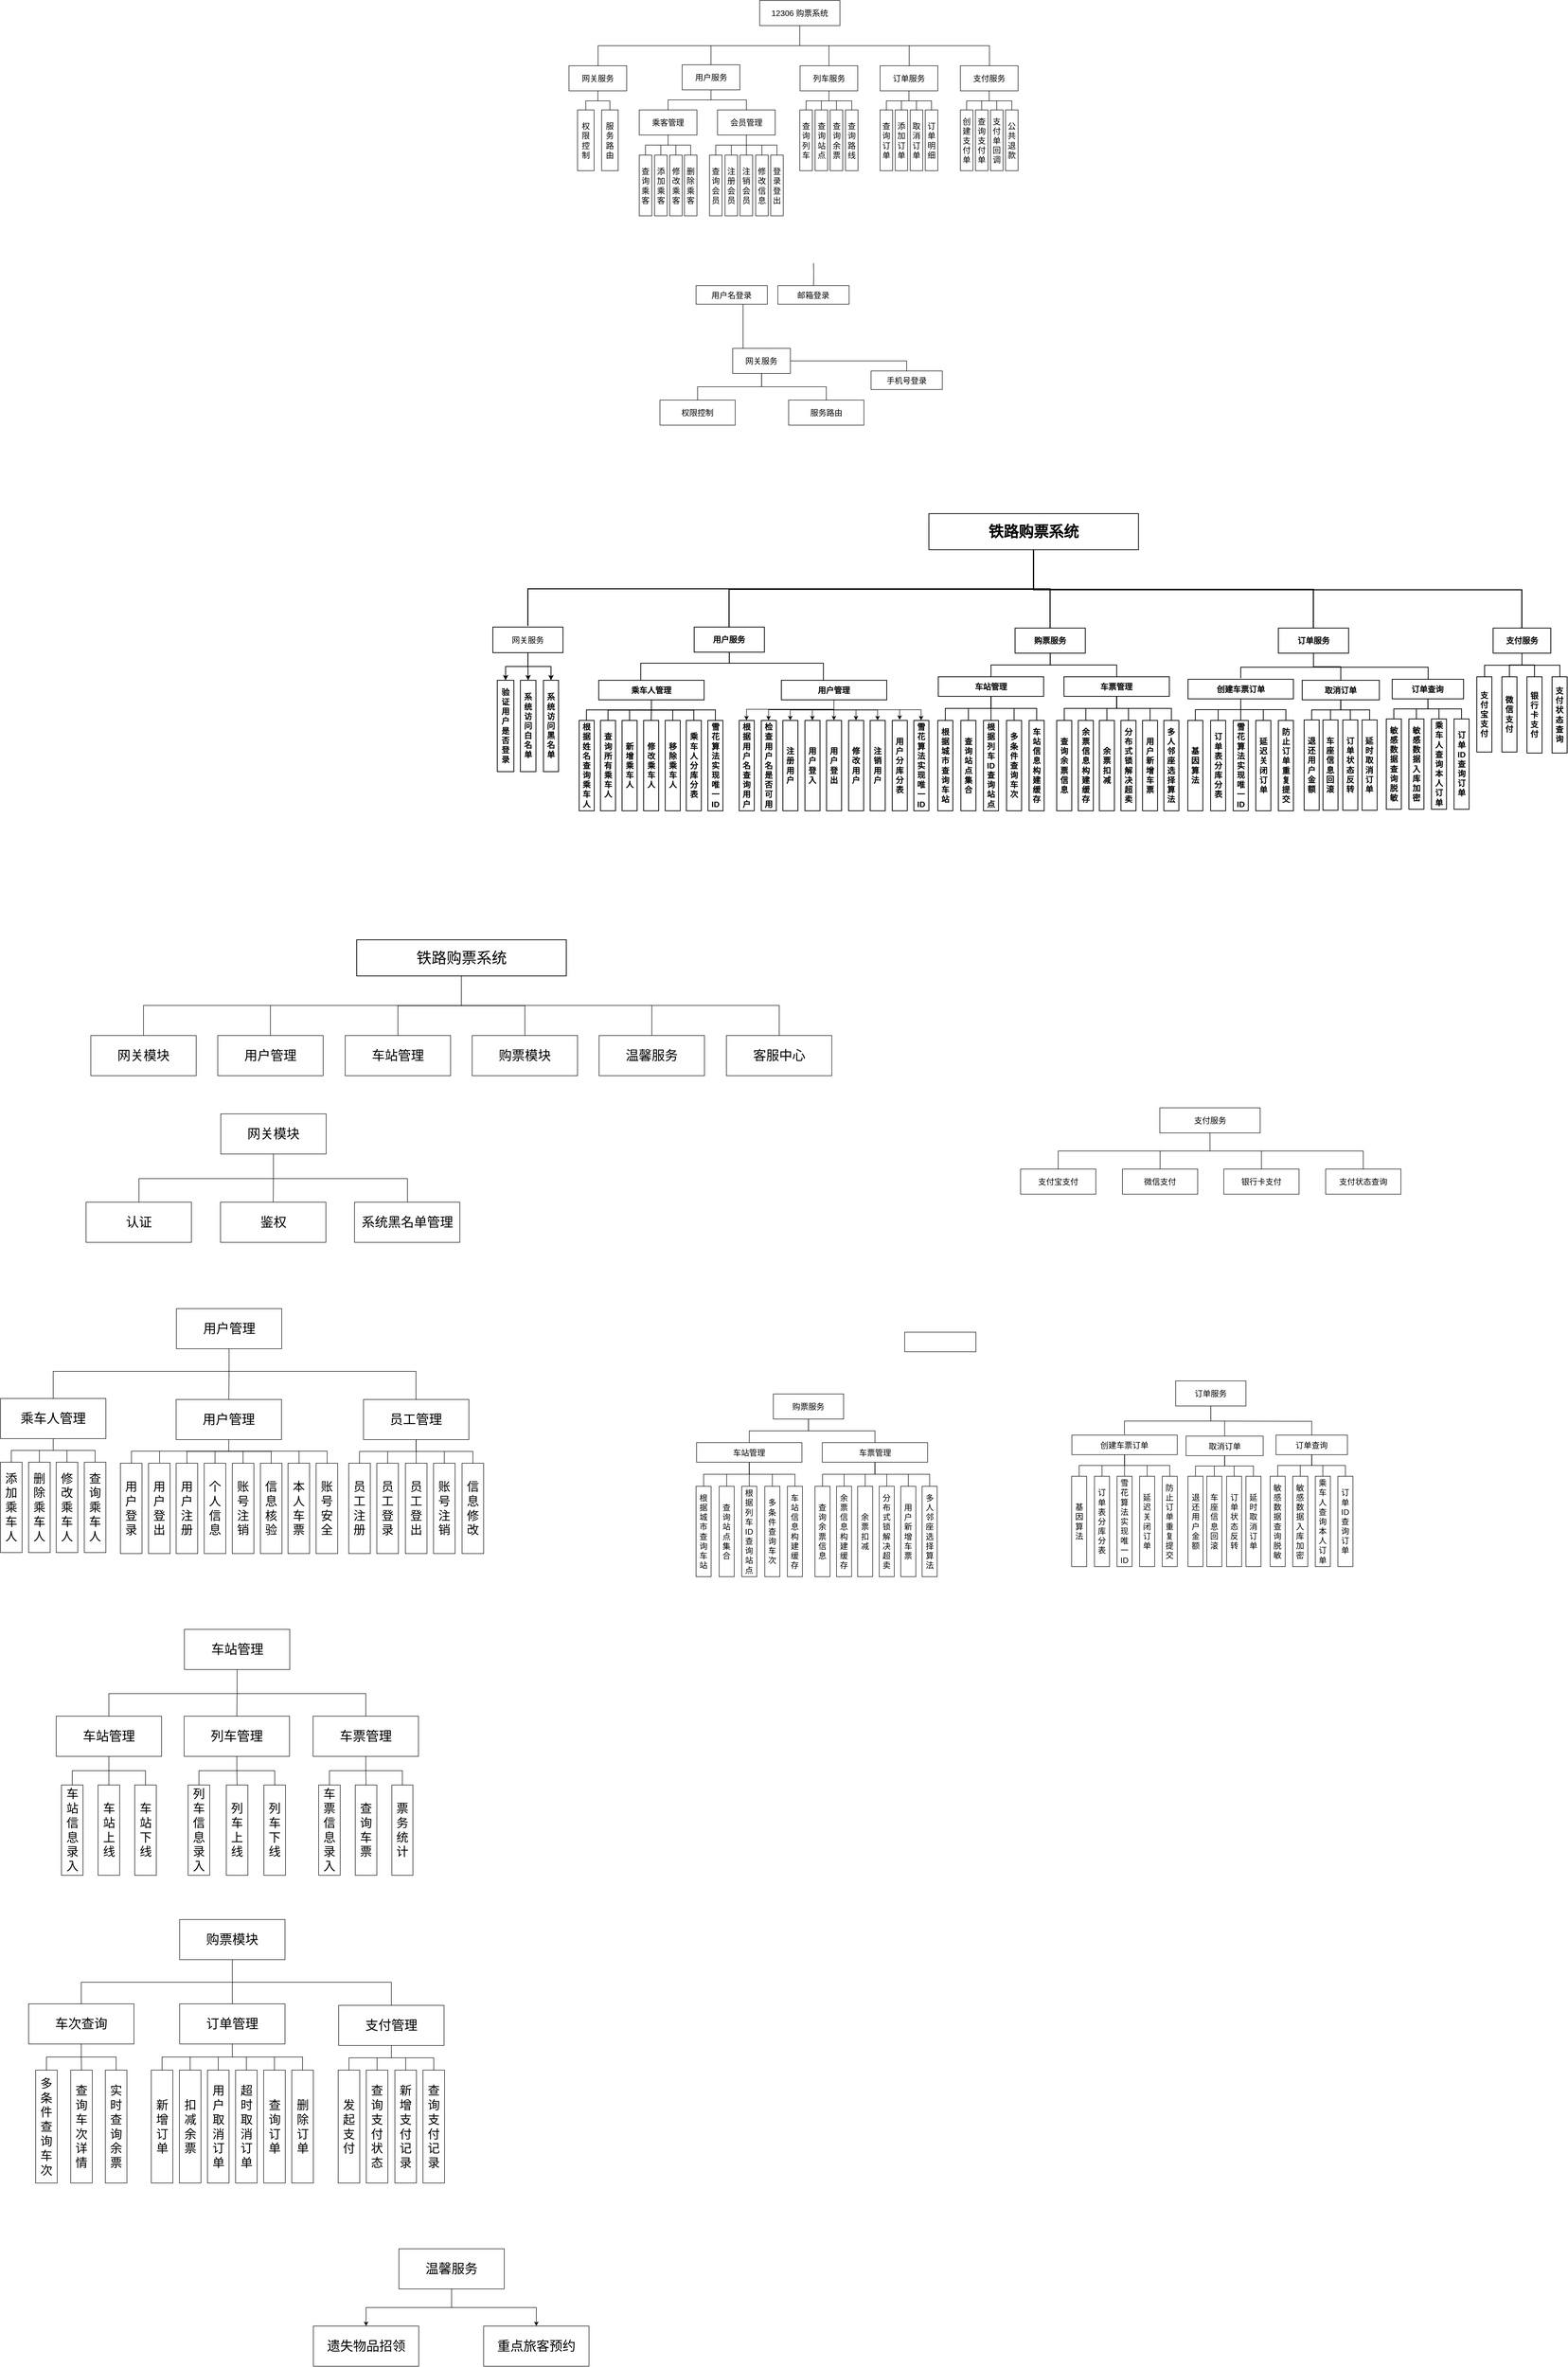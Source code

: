 <mxfile version="24.0.7" type="github">
  <diagram name="第 1 页" id="7npGd-YQYyWHJqzHlWsh">
    <mxGraphModel dx="2749" dy="674" grid="0" gridSize="10" guides="1" tooltips="1" connect="1" arrows="1" fold="1" page="0" pageScale="1" pageWidth="827" pageHeight="1169" math="0" shadow="0">
      <root>
        <mxCell id="0" />
        <mxCell id="1" parent="0" />
        <mxCell id="58kvKEXgvSpxOWY9gzpx-71" style="edgeStyle=orthogonalEdgeStyle;rounded=0;orthogonalLoop=1;jettySize=auto;html=1;endArrow=none;endFill=0;labelBackgroundColor=none;fontColor=default;" parent="1" source="WJ2RZyjk4n_26dPryt8_-1" target="WJ2RZyjk4n_26dPryt8_-2" edge="1">
          <mxGeometry relative="1" as="geometry">
            <Array as="points">
              <mxPoint x="320" y="150" />
              <mxPoint x="-82" y="150" />
            </Array>
          </mxGeometry>
        </mxCell>
        <mxCell id="58kvKEXgvSpxOWY9gzpx-72" style="edgeStyle=orthogonalEdgeStyle;rounded=0;orthogonalLoop=1;jettySize=auto;html=1;endArrow=none;endFill=0;labelBackgroundColor=none;fontColor=default;" parent="1" source="WJ2RZyjk4n_26dPryt8_-1" target="58kvKEXgvSpxOWY9gzpx-1" edge="1">
          <mxGeometry relative="1" as="geometry">
            <Array as="points">
              <mxPoint x="320" y="150" />
              <mxPoint x="143" y="150" />
            </Array>
          </mxGeometry>
        </mxCell>
        <mxCell id="58kvKEXgvSpxOWY9gzpx-73" style="edgeStyle=orthogonalEdgeStyle;rounded=0;orthogonalLoop=1;jettySize=auto;html=1;endArrow=none;endFill=0;labelBackgroundColor=none;fontColor=default;" parent="1" source="WJ2RZyjk4n_26dPryt8_-1" target="WJ2RZyjk4n_26dPryt8_-3" edge="1">
          <mxGeometry relative="1" as="geometry" />
        </mxCell>
        <mxCell id="58kvKEXgvSpxOWY9gzpx-74" style="edgeStyle=orthogonalEdgeStyle;rounded=0;orthogonalLoop=1;jettySize=auto;html=1;endArrow=none;endFill=0;labelBackgroundColor=none;fontColor=default;" parent="1" source="WJ2RZyjk4n_26dPryt8_-1" target="WJ2RZyjk4n_26dPryt8_-4" edge="1">
          <mxGeometry relative="1" as="geometry">
            <Array as="points">
              <mxPoint x="320" y="150" />
              <mxPoint x="538" y="150" />
            </Array>
          </mxGeometry>
        </mxCell>
        <mxCell id="58kvKEXgvSpxOWY9gzpx-75" style="edgeStyle=orthogonalEdgeStyle;rounded=0;orthogonalLoop=1;jettySize=auto;html=1;endArrow=none;endFill=0;labelBackgroundColor=none;fontColor=default;" parent="1" source="WJ2RZyjk4n_26dPryt8_-1" target="WJ2RZyjk4n_26dPryt8_-5" edge="1">
          <mxGeometry relative="1" as="geometry">
            <Array as="points">
              <mxPoint x="320" y="150" />
              <mxPoint x="698" y="150" />
            </Array>
          </mxGeometry>
        </mxCell>
        <mxCell id="WJ2RZyjk4n_26dPryt8_-1" value="&lt;font style=&quot;font-size: 16px;&quot;&gt;12306 购票系统&lt;/font&gt;" style="rounded=0;whiteSpace=wrap;html=1;labelBackgroundColor=none;" parent="1" vertex="1">
          <mxGeometry x="240" y="60" width="160" height="50" as="geometry" />
        </mxCell>
        <mxCell id="58kvKEXgvSpxOWY9gzpx-11" style="edgeStyle=orthogonalEdgeStyle;rounded=0;orthogonalLoop=1;jettySize=auto;html=1;endArrow=none;endFill=0;labelBackgroundColor=none;fontColor=default;" parent="1" source="WJ2RZyjk4n_26dPryt8_-2" target="58kvKEXgvSpxOWY9gzpx-9" edge="1">
          <mxGeometry relative="1" as="geometry" />
        </mxCell>
        <mxCell id="58kvKEXgvSpxOWY9gzpx-12" style="edgeStyle=orthogonalEdgeStyle;rounded=0;orthogonalLoop=1;jettySize=auto;html=1;endArrow=none;endFill=0;labelBackgroundColor=none;fontColor=default;" parent="1" source="WJ2RZyjk4n_26dPryt8_-2" target="58kvKEXgvSpxOWY9gzpx-8" edge="1">
          <mxGeometry relative="1" as="geometry" />
        </mxCell>
        <mxCell id="WJ2RZyjk4n_26dPryt8_-2" value="&lt;span style=&quot;font-size: 16px;&quot;&gt;网关服务&lt;/span&gt;" style="rounded=0;whiteSpace=wrap;html=1;labelBackgroundColor=none;" parent="1" vertex="1">
          <mxGeometry x="-140" y="190" width="115" height="50" as="geometry" />
        </mxCell>
        <mxCell id="58kvKEXgvSpxOWY9gzpx-49" style="edgeStyle=orthogonalEdgeStyle;rounded=0;orthogonalLoop=1;jettySize=auto;html=1;endArrow=none;endFill=0;labelBackgroundColor=none;fontColor=default;" parent="1" source="WJ2RZyjk4n_26dPryt8_-3" target="58kvKEXgvSpxOWY9gzpx-44" edge="1">
          <mxGeometry relative="1" as="geometry" />
        </mxCell>
        <mxCell id="58kvKEXgvSpxOWY9gzpx-50" style="edgeStyle=orthogonalEdgeStyle;rounded=0;orthogonalLoop=1;jettySize=auto;html=1;endArrow=none;endFill=0;labelBackgroundColor=none;fontColor=default;" parent="1" source="WJ2RZyjk4n_26dPryt8_-3" target="58kvKEXgvSpxOWY9gzpx-45" edge="1">
          <mxGeometry relative="1" as="geometry" />
        </mxCell>
        <mxCell id="58kvKEXgvSpxOWY9gzpx-51" style="edgeStyle=orthogonalEdgeStyle;rounded=0;orthogonalLoop=1;jettySize=auto;html=1;entryX=0.5;entryY=0;entryDx=0;entryDy=0;endArrow=none;endFill=0;labelBackgroundColor=none;fontColor=default;" parent="1" source="WJ2RZyjk4n_26dPryt8_-3" target="58kvKEXgvSpxOWY9gzpx-46" edge="1">
          <mxGeometry relative="1" as="geometry" />
        </mxCell>
        <mxCell id="58kvKEXgvSpxOWY9gzpx-52" style="edgeStyle=orthogonalEdgeStyle;rounded=0;orthogonalLoop=1;jettySize=auto;html=1;endArrow=none;endFill=0;labelBackgroundColor=none;fontColor=default;" parent="1" source="WJ2RZyjk4n_26dPryt8_-3" target="58kvKEXgvSpxOWY9gzpx-47" edge="1">
          <mxGeometry relative="1" as="geometry" />
        </mxCell>
        <mxCell id="WJ2RZyjk4n_26dPryt8_-3" value="&lt;font style=&quot;font-size: 16px;&quot;&gt;列车服务&lt;/font&gt;" style="rounded=0;whiteSpace=wrap;html=1;labelBackgroundColor=none;" parent="1" vertex="1">
          <mxGeometry x="320.5" y="190" width="115" height="50" as="geometry" />
        </mxCell>
        <mxCell id="58kvKEXgvSpxOWY9gzpx-57" style="edgeStyle=orthogonalEdgeStyle;rounded=0;orthogonalLoop=1;jettySize=auto;html=1;endArrow=none;endFill=0;labelBackgroundColor=none;fontColor=default;" parent="1" source="WJ2RZyjk4n_26dPryt8_-4" target="58kvKEXgvSpxOWY9gzpx-53" edge="1">
          <mxGeometry relative="1" as="geometry" />
        </mxCell>
        <mxCell id="58kvKEXgvSpxOWY9gzpx-58" style="edgeStyle=orthogonalEdgeStyle;rounded=0;orthogonalLoop=1;jettySize=auto;html=1;endArrow=none;endFill=0;labelBackgroundColor=none;fontColor=default;" parent="1" source="WJ2RZyjk4n_26dPryt8_-4" target="58kvKEXgvSpxOWY9gzpx-54" edge="1">
          <mxGeometry relative="1" as="geometry" />
        </mxCell>
        <mxCell id="58kvKEXgvSpxOWY9gzpx-59" style="edgeStyle=orthogonalEdgeStyle;rounded=0;orthogonalLoop=1;jettySize=auto;html=1;entryX=0.5;entryY=0;entryDx=0;entryDy=0;endArrow=none;endFill=0;labelBackgroundColor=none;fontColor=default;" parent="1" source="WJ2RZyjk4n_26dPryt8_-4" target="58kvKEXgvSpxOWY9gzpx-55" edge="1">
          <mxGeometry relative="1" as="geometry" />
        </mxCell>
        <mxCell id="58kvKEXgvSpxOWY9gzpx-60" style="edgeStyle=orthogonalEdgeStyle;rounded=0;orthogonalLoop=1;jettySize=auto;html=1;entryX=0.5;entryY=0;entryDx=0;entryDy=0;endArrow=none;endFill=0;labelBackgroundColor=none;fontColor=default;" parent="1" source="WJ2RZyjk4n_26dPryt8_-4" target="58kvKEXgvSpxOWY9gzpx-56" edge="1">
          <mxGeometry relative="1" as="geometry" />
        </mxCell>
        <mxCell id="WJ2RZyjk4n_26dPryt8_-4" value="&lt;font style=&quot;font-size: 16px;&quot;&gt;订单服务&lt;/font&gt;" style="rounded=0;whiteSpace=wrap;html=1;labelBackgroundColor=none;" parent="1" vertex="1">
          <mxGeometry x="480" y="190" width="115" height="50" as="geometry" />
        </mxCell>
        <mxCell id="58kvKEXgvSpxOWY9gzpx-66" style="edgeStyle=orthogonalEdgeStyle;rounded=0;orthogonalLoop=1;jettySize=auto;html=1;endArrow=none;endFill=0;labelBackgroundColor=none;fontColor=default;" parent="1" source="WJ2RZyjk4n_26dPryt8_-5" target="58kvKEXgvSpxOWY9gzpx-61" edge="1">
          <mxGeometry relative="1" as="geometry" />
        </mxCell>
        <mxCell id="58kvKEXgvSpxOWY9gzpx-67" style="edgeStyle=orthogonalEdgeStyle;rounded=0;orthogonalLoop=1;jettySize=auto;html=1;endArrow=none;endFill=0;labelBackgroundColor=none;fontColor=default;" parent="1" source="WJ2RZyjk4n_26dPryt8_-5" target="58kvKEXgvSpxOWY9gzpx-63" edge="1">
          <mxGeometry relative="1" as="geometry" />
        </mxCell>
        <mxCell id="58kvKEXgvSpxOWY9gzpx-68" style="edgeStyle=orthogonalEdgeStyle;rounded=0;orthogonalLoop=1;jettySize=auto;html=1;entryX=0.5;entryY=0;entryDx=0;entryDy=0;endArrow=none;endFill=0;labelBackgroundColor=none;fontColor=default;" parent="1" source="WJ2RZyjk4n_26dPryt8_-5" target="58kvKEXgvSpxOWY9gzpx-64" edge="1">
          <mxGeometry relative="1" as="geometry" />
        </mxCell>
        <mxCell id="58kvKEXgvSpxOWY9gzpx-70" style="edgeStyle=orthogonalEdgeStyle;rounded=0;orthogonalLoop=1;jettySize=auto;html=1;endArrow=none;endFill=0;labelBackgroundColor=none;fontColor=default;" parent="1" source="WJ2RZyjk4n_26dPryt8_-5" target="58kvKEXgvSpxOWY9gzpx-65" edge="1">
          <mxGeometry relative="1" as="geometry" />
        </mxCell>
        <mxCell id="WJ2RZyjk4n_26dPryt8_-5" value="&lt;span style=&quot;font-size: 16px;&quot;&gt;支付服务&lt;/span&gt;" style="rounded=0;whiteSpace=wrap;html=1;labelBackgroundColor=none;" parent="1" vertex="1">
          <mxGeometry x="640" y="190" width="115" height="50" as="geometry" />
        </mxCell>
        <mxCell id="WJ2RZyjk4n_26dPryt8_-55" style="edgeStyle=orthogonalEdgeStyle;rounded=0;orthogonalLoop=1;jettySize=auto;html=1;endArrow=none;endFill=0;labelBackgroundColor=none;fontColor=default;" parent="1" target="WJ2RZyjk4n_26dPryt8_-60" edge="1">
          <mxGeometry relative="1" as="geometry">
            <mxPoint x="347.25" y="583" as="sourcePoint" />
          </mxGeometry>
        </mxCell>
        <mxCell id="WJ2RZyjk4n_26dPryt8_-58" style="edgeStyle=orthogonalEdgeStyle;rounded=0;orthogonalLoop=1;jettySize=auto;html=1;entryX=0.5;entryY=0;entryDx=0;entryDy=0;endArrow=none;endFill=0;labelBackgroundColor=none;fontColor=default;" parent="1" source="WJ2RZyjk4n_26dPryt8_-59" target="WJ2RZyjk4n_26dPryt8_-61" edge="1">
          <mxGeometry relative="1" as="geometry">
            <Array as="points">
              <mxPoint x="207" y="778" />
              <mxPoint x="533" y="778" />
            </Array>
          </mxGeometry>
        </mxCell>
        <mxCell id="WJ2RZyjk4n_26dPryt8_-59" value="&lt;font style=&quot;font-size: 16px;&quot;&gt;用户名登录&lt;/font&gt;" style="rounded=0;whiteSpace=wrap;html=1;labelBackgroundColor=none;" parent="1" vertex="1">
          <mxGeometry x="113.25" y="628" width="142" height="37" as="geometry" />
        </mxCell>
        <mxCell id="WJ2RZyjk4n_26dPryt8_-60" value="&lt;font style=&quot;font-size: 16px;&quot;&gt;邮箱登录&lt;/font&gt;" style="rounded=0;whiteSpace=wrap;html=1;labelBackgroundColor=none;" parent="1" vertex="1">
          <mxGeometry x="276.25" y="628" width="142" height="37" as="geometry" />
        </mxCell>
        <mxCell id="WJ2RZyjk4n_26dPryt8_-61" value="&lt;font style=&quot;font-size: 16px;&quot;&gt;手机号登录&lt;/font&gt;" style="rounded=0;whiteSpace=wrap;html=1;labelBackgroundColor=none;" parent="1" vertex="1">
          <mxGeometry x="462" y="798" width="142" height="37" as="geometry" />
        </mxCell>
        <mxCell id="58kvKEXgvSpxOWY9gzpx-19" style="edgeStyle=orthogonalEdgeStyle;rounded=0;orthogonalLoop=1;jettySize=auto;html=1;endArrow=none;endFill=0;labelBackgroundColor=none;fontColor=default;" parent="1" source="58kvKEXgvSpxOWY9gzpx-1" target="58kvKEXgvSpxOWY9gzpx-17" edge="1">
          <mxGeometry relative="1" as="geometry" />
        </mxCell>
        <mxCell id="58kvKEXgvSpxOWY9gzpx-20" style="edgeStyle=orthogonalEdgeStyle;rounded=0;orthogonalLoop=1;jettySize=auto;html=1;endArrow=none;endFill=0;labelBackgroundColor=none;fontColor=default;" parent="1" source="58kvKEXgvSpxOWY9gzpx-1" target="58kvKEXgvSpxOWY9gzpx-18" edge="1">
          <mxGeometry relative="1" as="geometry" />
        </mxCell>
        <mxCell id="58kvKEXgvSpxOWY9gzpx-1" value="&lt;font style=&quot;font-size: 16px;&quot;&gt;用户服务&lt;/font&gt;" style="rounded=0;whiteSpace=wrap;html=1;labelBackgroundColor=none;" parent="1" vertex="1">
          <mxGeometry x="85.5" y="188" width="115" height="50" as="geometry" />
        </mxCell>
        <mxCell id="58kvKEXgvSpxOWY9gzpx-8" value="&lt;span style=&quot;font-size: 16px;&quot;&gt;权限控制&lt;/span&gt;" style="rounded=0;whiteSpace=wrap;html=1;labelBackgroundColor=none;" parent="1" vertex="1">
          <mxGeometry x="-123" y="278" width="33" height="121" as="geometry" />
        </mxCell>
        <mxCell id="58kvKEXgvSpxOWY9gzpx-9" value="&lt;span style=&quot;font-size: 16px;&quot;&gt;服务路由&lt;/span&gt;" style="rounded=0;whiteSpace=wrap;html=1;labelBackgroundColor=none;" parent="1" vertex="1">
          <mxGeometry x="-75" y="278" width="33" height="121" as="geometry" />
        </mxCell>
        <mxCell id="58kvKEXgvSpxOWY9gzpx-25" style="edgeStyle=orthogonalEdgeStyle;rounded=0;orthogonalLoop=1;jettySize=auto;html=1;entryX=0.5;entryY=0;entryDx=0;entryDy=0;endArrow=none;endFill=0;labelBackgroundColor=none;fontColor=default;" parent="1" source="58kvKEXgvSpxOWY9gzpx-17" target="58kvKEXgvSpxOWY9gzpx-21" edge="1">
          <mxGeometry relative="1" as="geometry" />
        </mxCell>
        <mxCell id="58kvKEXgvSpxOWY9gzpx-26" style="edgeStyle=orthogonalEdgeStyle;rounded=0;orthogonalLoop=1;jettySize=auto;html=1;endArrow=none;endFill=0;labelBackgroundColor=none;fontColor=default;" parent="1" source="58kvKEXgvSpxOWY9gzpx-17" target="58kvKEXgvSpxOWY9gzpx-22" edge="1">
          <mxGeometry relative="1" as="geometry" />
        </mxCell>
        <mxCell id="58kvKEXgvSpxOWY9gzpx-27" style="edgeStyle=orthogonalEdgeStyle;rounded=0;orthogonalLoop=1;jettySize=auto;html=1;endArrow=none;endFill=0;labelBackgroundColor=none;fontColor=default;" parent="1" source="58kvKEXgvSpxOWY9gzpx-17" target="58kvKEXgvSpxOWY9gzpx-23" edge="1">
          <mxGeometry relative="1" as="geometry" />
        </mxCell>
        <mxCell id="58kvKEXgvSpxOWY9gzpx-28" style="edgeStyle=orthogonalEdgeStyle;rounded=0;orthogonalLoop=1;jettySize=auto;html=1;entryX=0.5;entryY=0;entryDx=0;entryDy=0;endArrow=none;endFill=0;labelBackgroundColor=none;fontColor=default;" parent="1" source="58kvKEXgvSpxOWY9gzpx-17" target="58kvKEXgvSpxOWY9gzpx-24" edge="1">
          <mxGeometry relative="1" as="geometry" />
        </mxCell>
        <mxCell id="58kvKEXgvSpxOWY9gzpx-17" value="&lt;font style=&quot;font-size: 16px;&quot;&gt;乘客管理&lt;/font&gt;" style="rounded=0;whiteSpace=wrap;html=1;labelBackgroundColor=none;" parent="1" vertex="1">
          <mxGeometry y="278" width="115" height="50" as="geometry" />
        </mxCell>
        <mxCell id="58kvKEXgvSpxOWY9gzpx-33" style="edgeStyle=orthogonalEdgeStyle;rounded=0;orthogonalLoop=1;jettySize=auto;html=1;entryX=0.5;entryY=0;entryDx=0;entryDy=0;endArrow=none;endFill=0;labelBackgroundColor=none;fontColor=default;" parent="1" source="58kvKEXgvSpxOWY9gzpx-18" target="58kvKEXgvSpxOWY9gzpx-29" edge="1">
          <mxGeometry relative="1" as="geometry" />
        </mxCell>
        <mxCell id="58kvKEXgvSpxOWY9gzpx-34" style="edgeStyle=orthogonalEdgeStyle;rounded=0;orthogonalLoop=1;jettySize=auto;html=1;endArrow=none;endFill=0;labelBackgroundColor=none;fontColor=default;" parent="1" source="58kvKEXgvSpxOWY9gzpx-18" target="58kvKEXgvSpxOWY9gzpx-30" edge="1">
          <mxGeometry relative="1" as="geometry" />
        </mxCell>
        <mxCell id="58kvKEXgvSpxOWY9gzpx-36" style="edgeStyle=orthogonalEdgeStyle;rounded=0;orthogonalLoop=1;jettySize=auto;html=1;entryX=0.5;entryY=0;entryDx=0;entryDy=0;endArrow=none;endFill=0;labelBackgroundColor=none;fontColor=default;" parent="1" source="58kvKEXgvSpxOWY9gzpx-18" target="58kvKEXgvSpxOWY9gzpx-31" edge="1">
          <mxGeometry relative="1" as="geometry" />
        </mxCell>
        <mxCell id="58kvKEXgvSpxOWY9gzpx-38" style="edgeStyle=orthogonalEdgeStyle;rounded=0;orthogonalLoop=1;jettySize=auto;html=1;endArrow=none;endFill=0;labelBackgroundColor=none;fontColor=default;" parent="1" source="58kvKEXgvSpxOWY9gzpx-18" target="58kvKEXgvSpxOWY9gzpx-32" edge="1">
          <mxGeometry relative="1" as="geometry" />
        </mxCell>
        <mxCell id="58kvKEXgvSpxOWY9gzpx-42" style="edgeStyle=orthogonalEdgeStyle;rounded=0;orthogonalLoop=1;jettySize=auto;html=1;entryX=0.5;entryY=0;entryDx=0;entryDy=0;endArrow=none;endFill=0;labelBackgroundColor=none;fontColor=default;" parent="1" source="58kvKEXgvSpxOWY9gzpx-18" target="58kvKEXgvSpxOWY9gzpx-39" edge="1">
          <mxGeometry relative="1" as="geometry" />
        </mxCell>
        <mxCell id="58kvKEXgvSpxOWY9gzpx-18" value="&lt;font style=&quot;font-size: 16px;&quot;&gt;会员管理&lt;/font&gt;" style="rounded=0;whiteSpace=wrap;html=1;labelBackgroundColor=none;" parent="1" vertex="1">
          <mxGeometry x="156" y="278" width="115" height="50" as="geometry" />
        </mxCell>
        <mxCell id="58kvKEXgvSpxOWY9gzpx-21" value="&lt;span style=&quot;font-size: 16px;&quot;&gt;查询乘客&lt;/span&gt;" style="rounded=0;whiteSpace=wrap;html=1;labelBackgroundColor=none;" parent="1" vertex="1">
          <mxGeometry y="368" width="25" height="121" as="geometry" />
        </mxCell>
        <mxCell id="58kvKEXgvSpxOWY9gzpx-22" value="&lt;span style=&quot;font-size: 16px;&quot;&gt;添加乘客&lt;/span&gt;" style="rounded=0;whiteSpace=wrap;html=1;labelBackgroundColor=none;" parent="1" vertex="1">
          <mxGeometry x="30.5" y="368" width="25" height="121" as="geometry" />
        </mxCell>
        <mxCell id="58kvKEXgvSpxOWY9gzpx-23" value="&lt;span style=&quot;font-size: 16px;&quot;&gt;修改乘客&lt;/span&gt;" style="rounded=0;whiteSpace=wrap;html=1;labelBackgroundColor=none;" parent="1" vertex="1">
          <mxGeometry x="60.5" y="368" width="25" height="121" as="geometry" />
        </mxCell>
        <mxCell id="58kvKEXgvSpxOWY9gzpx-24" value="&lt;span style=&quot;font-size: 16px;&quot;&gt;删除乘客&lt;/span&gt;" style="rounded=0;whiteSpace=wrap;html=1;labelBackgroundColor=none;" parent="1" vertex="1">
          <mxGeometry x="90" y="368" width="25" height="121" as="geometry" />
        </mxCell>
        <mxCell id="58kvKEXgvSpxOWY9gzpx-29" value="&lt;span style=&quot;font-size: 16px;&quot;&gt;查询会员&lt;/span&gt;" style="rounded=0;whiteSpace=wrap;html=1;labelBackgroundColor=none;" parent="1" vertex="1">
          <mxGeometry x="140" y="368" width="25" height="121" as="geometry" />
        </mxCell>
        <mxCell id="58kvKEXgvSpxOWY9gzpx-30" value="&lt;span style=&quot;font-size: 16px;&quot;&gt;注册会员&lt;/span&gt;" style="rounded=0;whiteSpace=wrap;html=1;labelBackgroundColor=none;" parent="1" vertex="1">
          <mxGeometry x="171" y="368" width="25" height="121" as="geometry" />
        </mxCell>
        <mxCell id="58kvKEXgvSpxOWY9gzpx-31" value="&lt;span style=&quot;font-size: 16px;&quot;&gt;注销会员&lt;/span&gt;" style="rounded=0;whiteSpace=wrap;html=1;labelBackgroundColor=none;" parent="1" vertex="1">
          <mxGeometry x="201" y="368" width="25" height="121" as="geometry" />
        </mxCell>
        <mxCell id="58kvKEXgvSpxOWY9gzpx-32" value="&lt;span style=&quot;font-size: 16px;&quot;&gt;修改信息&lt;/span&gt;" style="rounded=0;whiteSpace=wrap;html=1;labelBackgroundColor=none;" parent="1" vertex="1">
          <mxGeometry x="232" y="368" width="25" height="121" as="geometry" />
        </mxCell>
        <mxCell id="58kvKEXgvSpxOWY9gzpx-39" value="&lt;span style=&quot;font-size: 16px;&quot;&gt;登录登出&lt;/span&gt;" style="rounded=0;whiteSpace=wrap;html=1;labelBackgroundColor=none;" parent="1" vertex="1">
          <mxGeometry x="262" y="368" width="25" height="121" as="geometry" />
        </mxCell>
        <mxCell id="58kvKEXgvSpxOWY9gzpx-44" value="&lt;span style=&quot;font-size: 16px;&quot;&gt;查询列车&lt;/span&gt;" style="rounded=0;whiteSpace=wrap;html=1;labelBackgroundColor=none;" parent="1" vertex="1">
          <mxGeometry x="320" y="278" width="25" height="121" as="geometry" />
        </mxCell>
        <mxCell id="58kvKEXgvSpxOWY9gzpx-45" value="&lt;span style=&quot;font-size: 16px;&quot;&gt;查询站点&lt;/span&gt;" style="rounded=0;whiteSpace=wrap;html=1;labelBackgroundColor=none;" parent="1" vertex="1">
          <mxGeometry x="350.5" y="278" width="25" height="121" as="geometry" />
        </mxCell>
        <mxCell id="58kvKEXgvSpxOWY9gzpx-46" value="&lt;span style=&quot;font-size: 16px;&quot;&gt;查询余票&lt;/span&gt;" style="rounded=0;whiteSpace=wrap;html=1;labelBackgroundColor=none;" parent="1" vertex="1">
          <mxGeometry x="380.5" y="278" width="25" height="121" as="geometry" />
        </mxCell>
        <mxCell id="58kvKEXgvSpxOWY9gzpx-47" value="&lt;span style=&quot;font-size: 16px;&quot;&gt;查询路线&lt;/span&gt;" style="rounded=0;whiteSpace=wrap;html=1;labelBackgroundColor=none;" parent="1" vertex="1">
          <mxGeometry x="411" y="278" width="25" height="121" as="geometry" />
        </mxCell>
        <mxCell id="58kvKEXgvSpxOWY9gzpx-53" value="&lt;span style=&quot;font-size: 16px;&quot;&gt;查询订单&lt;/span&gt;" style="rounded=0;whiteSpace=wrap;html=1;labelBackgroundColor=none;" parent="1" vertex="1">
          <mxGeometry x="480" y="278" width="25" height="121" as="geometry" />
        </mxCell>
        <mxCell id="58kvKEXgvSpxOWY9gzpx-54" value="&lt;span style=&quot;font-size: 16px;&quot;&gt;添加订单&lt;/span&gt;" style="rounded=0;whiteSpace=wrap;html=1;labelBackgroundColor=none;" parent="1" vertex="1">
          <mxGeometry x="510" y="278" width="25" height="121" as="geometry" />
        </mxCell>
        <mxCell id="58kvKEXgvSpxOWY9gzpx-55" value="&lt;span style=&quot;font-size: 16px;&quot;&gt;取消订单&lt;/span&gt;" style="rounded=0;whiteSpace=wrap;html=1;labelBackgroundColor=none;" parent="1" vertex="1">
          <mxGeometry x="540" y="278" width="25" height="121" as="geometry" />
        </mxCell>
        <mxCell id="58kvKEXgvSpxOWY9gzpx-56" value="&lt;span style=&quot;font-size: 16px;&quot;&gt;订单明细&lt;/span&gt;" style="rounded=0;whiteSpace=wrap;html=1;labelBackgroundColor=none;" parent="1" vertex="1">
          <mxGeometry x="570" y="278" width="25" height="121" as="geometry" />
        </mxCell>
        <mxCell id="58kvKEXgvSpxOWY9gzpx-61" value="&lt;span style=&quot;font-size: 16px;&quot;&gt;创建支付单&lt;/span&gt;" style="rounded=0;whiteSpace=wrap;html=1;labelBackgroundColor=none;" parent="1" vertex="1">
          <mxGeometry x="640" y="278" width="25" height="121" as="geometry" />
        </mxCell>
        <mxCell id="58kvKEXgvSpxOWY9gzpx-63" value="&lt;span style=&quot;font-size: 16px;&quot;&gt;查询支付单&lt;/span&gt;" style="rounded=0;whiteSpace=wrap;html=1;labelBackgroundColor=none;" parent="1" vertex="1">
          <mxGeometry x="670" y="278" width="25" height="121" as="geometry" />
        </mxCell>
        <mxCell id="58kvKEXgvSpxOWY9gzpx-64" value="&lt;span style=&quot;font-size: 16px;&quot;&gt;支付单回调&lt;/span&gt;" style="rounded=0;whiteSpace=wrap;html=1;labelBackgroundColor=none;" parent="1" vertex="1">
          <mxGeometry x="700" y="278" width="25" height="121" as="geometry" />
        </mxCell>
        <mxCell id="58kvKEXgvSpxOWY9gzpx-65" value="&lt;span style=&quot;font-size: 16px;&quot;&gt;公共退款&lt;/span&gt;" style="rounded=0;whiteSpace=wrap;html=1;labelBackgroundColor=none;" parent="1" vertex="1">
          <mxGeometry x="730" y="278" width="25" height="121" as="geometry" />
        </mxCell>
        <mxCell id="58kvKEXgvSpxOWY9gzpx-77" style="edgeStyle=orthogonalEdgeStyle;rounded=0;orthogonalLoop=1;jettySize=auto;html=1;endArrow=none;endFill=0;labelBackgroundColor=none;fontColor=default;" parent="1" source="58kvKEXgvSpxOWY9gzpx-79" target="58kvKEXgvSpxOWY9gzpx-81" edge="1">
          <mxGeometry relative="1" as="geometry" />
        </mxCell>
        <mxCell id="58kvKEXgvSpxOWY9gzpx-78" style="edgeStyle=orthogonalEdgeStyle;rounded=0;orthogonalLoop=1;jettySize=auto;html=1;endArrow=none;endFill=0;labelBackgroundColor=none;fontColor=default;" parent="1" source="58kvKEXgvSpxOWY9gzpx-79" target="58kvKEXgvSpxOWY9gzpx-80" edge="1">
          <mxGeometry relative="1" as="geometry" />
        </mxCell>
        <mxCell id="58kvKEXgvSpxOWY9gzpx-79" value="&lt;span style=&quot;font-size: 16px;&quot;&gt;网关服务&lt;/span&gt;" style="rounded=0;whiteSpace=wrap;html=1;labelBackgroundColor=none;" parent="1" vertex="1">
          <mxGeometry x="186.25" y="753" width="115" height="50" as="geometry" />
        </mxCell>
        <mxCell id="58kvKEXgvSpxOWY9gzpx-80" value="&lt;span style=&quot;font-size: 16px;&quot;&gt;权限控制&lt;/span&gt;" style="rounded=0;whiteSpace=wrap;html=1;labelBackgroundColor=none;" parent="1" vertex="1">
          <mxGeometry x="41.25" y="856" width="150" height="50" as="geometry" />
        </mxCell>
        <mxCell id="58kvKEXgvSpxOWY9gzpx-81" value="&lt;span style=&quot;font-size: 16px;&quot;&gt;服务路由&lt;/span&gt;" style="rounded=0;whiteSpace=wrap;html=1;labelBackgroundColor=none;" parent="1" vertex="1">
          <mxGeometry x="297.75" y="856" width="150" height="50" as="geometry" />
        </mxCell>
        <mxCell id="hyvLnoyUgG9UPHhdJang-134" style="edgeStyle=orthogonalEdgeStyle;rounded=0;orthogonalLoop=1;jettySize=auto;html=1;fontStyle=1;strokeWidth=2;endArrow=none;endFill=0;labelBackgroundColor=none;fontColor=default;" parent="1" edge="1">
          <mxGeometry relative="1" as="geometry">
            <mxPoint x="785.818" y="1152" as="sourcePoint" />
            <mxPoint x="-222.0" y="1306" as="targetPoint" />
            <Array as="points">
              <mxPoint x="786" y="1232" />
              <mxPoint x="-222" y="1232" />
            </Array>
          </mxGeometry>
        </mxCell>
        <mxCell id="hyvLnoyUgG9UPHhdJang-135" style="edgeStyle=orthogonalEdgeStyle;rounded=0;orthogonalLoop=1;jettySize=auto;html=1;fontStyle=1;strokeWidth=2;endArrow=none;endFill=0;labelBackgroundColor=none;fontColor=default;" parent="1" source="viv5-Qew5E0bXx8i2xY3-1" target="viv5-Qew5E0bXx8i2xY3-179" edge="1">
          <mxGeometry relative="1" as="geometry" />
        </mxCell>
        <mxCell id="hyvLnoyUgG9UPHhdJang-136" style="edgeStyle=orthogonalEdgeStyle;rounded=0;orthogonalLoop=1;jettySize=auto;html=1;entryX=0.5;entryY=0;entryDx=0;entryDy=0;fontStyle=1;strokeWidth=2;endArrow=none;endFill=0;labelBackgroundColor=none;fontColor=default;" parent="1" source="viv5-Qew5E0bXx8i2xY3-1" target="viv5-Qew5E0bXx8i2xY3-219" edge="1">
          <mxGeometry relative="1" as="geometry">
            <Array as="points">
              <mxPoint x="786" y="1233" />
              <mxPoint x="1343" y="1233" />
            </Array>
          </mxGeometry>
        </mxCell>
        <mxCell id="hyvLnoyUgG9UPHhdJang-137" style="edgeStyle=orthogonalEdgeStyle;rounded=0;orthogonalLoop=1;jettySize=auto;html=1;fontStyle=1;strokeWidth=2;endArrow=none;endFill=0;labelBackgroundColor=none;fontColor=default;" parent="1" source="viv5-Qew5E0bXx8i2xY3-1" target="viv5-Qew5E0bXx8i2xY3-119" edge="1">
          <mxGeometry relative="1" as="geometry">
            <Array as="points">
              <mxPoint x="786" y="1234" />
              <mxPoint x="1759" y="1234" />
            </Array>
          </mxGeometry>
        </mxCell>
        <mxCell id="hyvLnoyUgG9UPHhdJang-138" style="edgeStyle=orthogonalEdgeStyle;rounded=0;orthogonalLoop=1;jettySize=auto;html=1;fontStyle=1;strokeWidth=2;endArrow=none;endFill=0;labelBackgroundColor=none;fontColor=default;" parent="1" source="viv5-Qew5E0bXx8i2xY3-1" target="viv5-Qew5E0bXx8i2xY3-147" edge="1">
          <mxGeometry relative="1" as="geometry">
            <Array as="points">
              <mxPoint x="786" y="1233" />
              <mxPoint x="179" y="1233" />
            </Array>
          </mxGeometry>
        </mxCell>
        <mxCell id="viv5-Qew5E0bXx8i2xY3-1" value="&lt;font style=&quot;font-size: 30px;&quot;&gt;铁路购票系统&lt;/font&gt;" style="rounded=0;whiteSpace=wrap;html=1;fontStyle=1;strokeWidth=1.5;labelBackgroundColor=none;" parent="1" vertex="1">
          <mxGeometry x="577" y="1082" width="417.75" height="72" as="geometry" />
        </mxCell>
        <mxCell id="viv5-Qew5E0bXx8i2xY3-125" style="edgeStyle=orthogonalEdgeStyle;rounded=0;orthogonalLoop=1;jettySize=auto;html=1;endArrow=none;endFill=0;fontStyle=1;strokeWidth=1.5;labelBackgroundColor=none;fontColor=default;" parent="1" source="viv5-Qew5E0bXx8i2xY3-119" target="viv5-Qew5E0bXx8i2xY3-121" edge="1">
          <mxGeometry relative="1" as="geometry">
            <Array as="points">
              <mxPoint x="1759.5" y="1384" />
              <mxPoint x="1684.5" y="1384" />
            </Array>
          </mxGeometry>
        </mxCell>
        <mxCell id="viv5-Qew5E0bXx8i2xY3-126" style="edgeStyle=orthogonalEdgeStyle;rounded=0;orthogonalLoop=1;jettySize=auto;html=1;endArrow=none;endFill=0;fontStyle=1;strokeWidth=1.5;labelBackgroundColor=none;fontColor=default;" parent="1" source="viv5-Qew5E0bXx8i2xY3-119" target="viv5-Qew5E0bXx8i2xY3-122" edge="1">
          <mxGeometry relative="1" as="geometry" />
        </mxCell>
        <mxCell id="viv5-Qew5E0bXx8i2xY3-127" style="edgeStyle=orthogonalEdgeStyle;rounded=0;orthogonalLoop=1;jettySize=auto;html=1;entryX=0.5;entryY=0;entryDx=0;entryDy=0;endArrow=none;endFill=0;fontStyle=1;strokeWidth=1.5;labelBackgroundColor=none;fontColor=default;" parent="1" source="viv5-Qew5E0bXx8i2xY3-119" target="viv5-Qew5E0bXx8i2xY3-123" edge="1">
          <mxGeometry relative="1" as="geometry" />
        </mxCell>
        <mxCell id="viv5-Qew5E0bXx8i2xY3-128" style="edgeStyle=orthogonalEdgeStyle;rounded=0;orthogonalLoop=1;jettySize=auto;html=1;endArrow=none;endFill=0;fontStyle=1;strokeWidth=1.5;labelBackgroundColor=none;fontColor=default;" parent="1" source="viv5-Qew5E0bXx8i2xY3-119" target="viv5-Qew5E0bXx8i2xY3-124" edge="1">
          <mxGeometry relative="1" as="geometry">
            <Array as="points">
              <mxPoint x="1759.5" y="1384" />
              <mxPoint x="1834.5" y="1384" />
            </Array>
          </mxGeometry>
        </mxCell>
        <mxCell id="viv5-Qew5E0bXx8i2xY3-119" value="&lt;font style=&quot;font-size: 16px;&quot;&gt;支付服务&lt;/font&gt;" style="rounded=0;whiteSpace=wrap;html=1;fontStyle=1;strokeWidth=1.5;labelBackgroundColor=none;" parent="1" vertex="1">
          <mxGeometry x="1701.5" y="1310" width="115" height="50" as="geometry" />
        </mxCell>
        <mxCell id="viv5-Qew5E0bXx8i2xY3-121" value="&lt;span style=&quot;font-size: 16px;&quot;&gt;支付宝支付&lt;/span&gt;" style="rounded=0;whiteSpace=wrap;html=1;fontStyle=1;strokeWidth=1.5;labelBackgroundColor=none;" parent="1" vertex="1">
          <mxGeometry x="1669" y="1407" width="30" height="150" as="geometry" />
        </mxCell>
        <mxCell id="viv5-Qew5E0bXx8i2xY3-122" value="&lt;span style=&quot;font-size: 16px;&quot;&gt;微信支付&lt;/span&gt;" style="rounded=0;whiteSpace=wrap;html=1;fontStyle=1;strokeWidth=1.5;labelBackgroundColor=none;" parent="1" vertex="1">
          <mxGeometry x="1719" y="1407" width="30" height="150" as="geometry" />
        </mxCell>
        <mxCell id="viv5-Qew5E0bXx8i2xY3-123" value="&lt;span style=&quot;font-size: 16px;&quot;&gt;银行卡支付&lt;/span&gt;" style="rounded=0;whiteSpace=wrap;html=1;fontStyle=1;strokeWidth=1.5;labelBackgroundColor=none;" parent="1" vertex="1">
          <mxGeometry x="1769" y="1407" width="30" height="152" as="geometry" />
        </mxCell>
        <mxCell id="viv5-Qew5E0bXx8i2xY3-124" value="&lt;span style=&quot;font-size: 16px;&quot;&gt;支付状态查询&lt;/span&gt;" style="rounded=0;whiteSpace=wrap;html=1;fontStyle=1;strokeWidth=1.5;labelBackgroundColor=none;" parent="1" vertex="1">
          <mxGeometry x="1819" y="1407" width="30" height="152" as="geometry" />
        </mxCell>
        <mxCell id="hyvLnoyUgG9UPHhdJang-131" style="edgeStyle=orthogonalEdgeStyle;rounded=0;orthogonalLoop=1;jettySize=auto;html=1;fontStyle=1;strokeWidth=1.5;labelBackgroundColor=none;fontColor=default;" parent="1" source="viv5-Qew5E0bXx8i2xY3-135" target="viv5-Qew5E0bXx8i2xY3-140" edge="1">
          <mxGeometry relative="1" as="geometry" />
        </mxCell>
        <mxCell id="hyvLnoyUgG9UPHhdJang-132" style="edgeStyle=orthogonalEdgeStyle;rounded=0;orthogonalLoop=1;jettySize=auto;html=1;fontStyle=1;strokeWidth=1.5;labelBackgroundColor=none;fontColor=default;" parent="1" source="viv5-Qew5E0bXx8i2xY3-135" target="viv5-Qew5E0bXx8i2xY3-136" edge="1">
          <mxGeometry relative="1" as="geometry" />
        </mxCell>
        <mxCell id="hyvLnoyUgG9UPHhdJang-133" style="edgeStyle=orthogonalEdgeStyle;rounded=0;orthogonalLoop=1;jettySize=auto;html=1;fontStyle=1;strokeWidth=1.5;labelBackgroundColor=none;fontColor=default;" parent="1" source="viv5-Qew5E0bXx8i2xY3-135" target="viv5-Qew5E0bXx8i2xY3-141" edge="1">
          <mxGeometry relative="1" as="geometry" />
        </mxCell>
        <mxCell id="viv5-Qew5E0bXx8i2xY3-135" value="&lt;span style=&quot;font-size: 16px;&quot;&gt;网关服务&lt;/span&gt;" style="rounded=0;whiteSpace=wrap;html=1;strokeWidth=1.5;labelBackgroundColor=none;" parent="1" vertex="1">
          <mxGeometry x="-292" y="1308" width="139.75" height="51" as="geometry" />
        </mxCell>
        <mxCell id="viv5-Qew5E0bXx8i2xY3-136" value="&lt;span style=&quot;font-size: 16px;&quot;&gt;验证用户是否登录&lt;/span&gt;" style="rounded=0;whiteSpace=wrap;html=1;fontStyle=1;strokeWidth=1.5;labelBackgroundColor=none;" parent="1" vertex="1">
          <mxGeometry x="-283.13" y="1414" width="33" height="182" as="geometry" />
        </mxCell>
        <mxCell id="viv5-Qew5E0bXx8i2xY3-140" value="&lt;span style=&quot;font-size: 16px;&quot;&gt;系统访问白名单&lt;/span&gt;" style="rounded=0;whiteSpace=wrap;html=1;fontStyle=1;strokeWidth=1.5;labelBackgroundColor=none;" parent="1" vertex="1">
          <mxGeometry x="-237.13" y="1414" width="31" height="182" as="geometry" />
        </mxCell>
        <mxCell id="viv5-Qew5E0bXx8i2xY3-141" value="&lt;span style=&quot;font-size: 16px;&quot;&gt;系统访问黑名单&lt;/span&gt;" style="rounded=0;whiteSpace=wrap;html=1;fontStyle=1;strokeWidth=1.5;labelBackgroundColor=none;" parent="1" vertex="1">
          <mxGeometry x="-191.13" y="1414" width="30" height="182" as="geometry" />
        </mxCell>
        <mxCell id="hyvLnoyUgG9UPHhdJang-60" style="edgeStyle=orthogonalEdgeStyle;rounded=0;orthogonalLoop=1;jettySize=auto;html=1;endArrow=none;endFill=0;fontStyle=1;strokeWidth=1.5;labelBackgroundColor=none;fontColor=default;" parent="1" source="viv5-Qew5E0bXx8i2xY3-147" target="viv5-Qew5E0bXx8i2xY3-152" edge="1">
          <mxGeometry relative="1" as="geometry">
            <Array as="points">
              <mxPoint x="178.75" y="1380" />
              <mxPoint x="2.75" y="1380" />
            </Array>
          </mxGeometry>
        </mxCell>
        <mxCell id="hyvLnoyUgG9UPHhdJang-61" style="edgeStyle=orthogonalEdgeStyle;rounded=0;orthogonalLoop=1;jettySize=auto;html=1;endArrow=none;endFill=0;fontStyle=1;strokeWidth=1.5;labelBackgroundColor=none;fontColor=default;" parent="1" source="viv5-Qew5E0bXx8i2xY3-147" target="viv5-Qew5E0bXx8i2xY3-165" edge="1">
          <mxGeometry relative="1" as="geometry">
            <Array as="points">
              <mxPoint x="178.75" y="1380" />
              <mxPoint x="366.75" y="1380" />
            </Array>
          </mxGeometry>
        </mxCell>
        <mxCell id="viv5-Qew5E0bXx8i2xY3-147" value="&lt;font style=&quot;font-size: 16px;&quot;&gt;用户服务&lt;/font&gt;" style="rounded=0;whiteSpace=wrap;html=1;fontStyle=1;strokeWidth=1.5;labelBackgroundColor=none;" parent="1" vertex="1">
          <mxGeometry x="109.25" y="1308" width="140" height="50" as="geometry" />
        </mxCell>
        <mxCell id="hyvLnoyUgG9UPHhdJang-71" style="edgeStyle=orthogonalEdgeStyle;rounded=0;orthogonalLoop=1;jettySize=auto;html=1;endArrow=none;endFill=0;fontStyle=1;strokeWidth=1.5;labelBackgroundColor=none;fontColor=default;" parent="1" source="viv5-Qew5E0bXx8i2xY3-152" target="viv5-Qew5E0bXx8i2xY3-155" edge="1">
          <mxGeometry relative="1" as="geometry" />
        </mxCell>
        <mxCell id="hyvLnoyUgG9UPHhdJang-72" style="edgeStyle=orthogonalEdgeStyle;rounded=0;orthogonalLoop=1;jettySize=auto;html=1;entryX=0.5;entryY=0;entryDx=0;entryDy=0;endArrow=none;endFill=0;fontStyle=1;strokeWidth=1.5;labelBackgroundColor=none;fontColor=default;" parent="1" source="viv5-Qew5E0bXx8i2xY3-152" target="viv5-Qew5E0bXx8i2xY3-154" edge="1">
          <mxGeometry relative="1" as="geometry" />
        </mxCell>
        <mxCell id="hyvLnoyUgG9UPHhdJang-73" style="edgeStyle=orthogonalEdgeStyle;rounded=0;orthogonalLoop=1;jettySize=auto;html=1;endArrow=none;endFill=0;fontStyle=1;strokeWidth=1.5;labelBackgroundColor=none;fontColor=default;" parent="1" source="viv5-Qew5E0bXx8i2xY3-152" target="hyvLnoyUgG9UPHhdJang-26" edge="1">
          <mxGeometry relative="1" as="geometry" />
        </mxCell>
        <mxCell id="hyvLnoyUgG9UPHhdJang-74" style="edgeStyle=orthogonalEdgeStyle;rounded=0;orthogonalLoop=1;jettySize=auto;html=1;endArrow=none;endFill=0;fontStyle=1;strokeWidth=1.5;labelBackgroundColor=none;fontColor=default;" parent="1" source="viv5-Qew5E0bXx8i2xY3-152" target="viv5-Qew5E0bXx8i2xY3-153" edge="1">
          <mxGeometry relative="1" as="geometry">
            <Array as="points">
              <mxPoint x="24.5" y="1473" />
              <mxPoint x="-105.5" y="1473" />
            </Array>
          </mxGeometry>
        </mxCell>
        <mxCell id="hyvLnoyUgG9UPHhdJang-76" style="edgeStyle=orthogonalEdgeStyle;rounded=0;orthogonalLoop=1;jettySize=auto;html=1;endArrow=none;endFill=0;fontStyle=1;strokeWidth=1.5;labelBackgroundColor=none;fontColor=default;" parent="1" source="viv5-Qew5E0bXx8i2xY3-152" target="viv5-Qew5E0bXx8i2xY3-156" edge="1">
          <mxGeometry relative="1" as="geometry" />
        </mxCell>
        <mxCell id="hyvLnoyUgG9UPHhdJang-77" style="edgeStyle=orthogonalEdgeStyle;rounded=0;orthogonalLoop=1;jettySize=auto;html=1;endArrow=none;endFill=0;fontStyle=1;strokeWidth=1.5;labelBackgroundColor=none;fontColor=default;" parent="1" source="viv5-Qew5E0bXx8i2xY3-152" target="hyvLnoyUgG9UPHhdJang-39" edge="1">
          <mxGeometry relative="1" as="geometry" />
        </mxCell>
        <mxCell id="hyvLnoyUgG9UPHhdJang-78" style="edgeStyle=orthogonalEdgeStyle;rounded=0;orthogonalLoop=1;jettySize=auto;html=1;endArrow=none;endFill=0;fontStyle=1;strokeWidth=1.5;labelBackgroundColor=none;fontColor=default;" parent="1" source="viv5-Qew5E0bXx8i2xY3-152" target="hyvLnoyUgG9UPHhdJang-58" edge="1">
          <mxGeometry relative="1" as="geometry">
            <Array as="points">
              <mxPoint x="24.5" y="1473" />
              <mxPoint x="151.5" y="1473" />
            </Array>
          </mxGeometry>
        </mxCell>
        <mxCell id="viv5-Qew5E0bXx8i2xY3-152" value="&lt;span style=&quot;font-size: 16px;&quot;&gt;乘车人管理&lt;/span&gt;" style="rounded=0;whiteSpace=wrap;html=1;fontStyle=1;strokeWidth=1.5;labelBackgroundColor=none;" parent="1" vertex="1">
          <mxGeometry x="-81" y="1414" width="210" height="39" as="geometry" />
        </mxCell>
        <mxCell id="viv5-Qew5E0bXx8i2xY3-153" value="&lt;span style=&quot;font-size: 16px;&quot;&gt;根据姓名查询乘车人&lt;/span&gt;" style="rounded=0;whiteSpace=wrap;html=1;fontStyle=1;strokeWidth=1.5;labelBackgroundColor=none;" parent="1" vertex="1">
          <mxGeometry x="-120" y="1494" width="30" height="180" as="geometry" />
        </mxCell>
        <mxCell id="viv5-Qew5E0bXx8i2xY3-154" value="&lt;span style=&quot;font-size: 16px;&quot;&gt;新增乘车人&lt;/span&gt;" style="rounded=0;whiteSpace=wrap;html=1;fontStyle=1;strokeWidth=1.5;labelBackgroundColor=none;" parent="1" vertex="1">
          <mxGeometry x="-34.5" y="1494" width="30" height="180" as="geometry" />
        </mxCell>
        <mxCell id="viv5-Qew5E0bXx8i2xY3-155" value="&lt;span style=&quot;font-size: 16px;&quot;&gt;修改乘车人&lt;/span&gt;" style="rounded=0;whiteSpace=wrap;html=1;fontStyle=1;strokeWidth=1.5;labelBackgroundColor=none;" parent="1" vertex="1">
          <mxGeometry x="8.5" y="1494" width="30" height="180" as="geometry" />
        </mxCell>
        <mxCell id="viv5-Qew5E0bXx8i2xY3-156" value="&lt;span style=&quot;font-size: 16px;&quot;&gt;移除乘车人&lt;/span&gt;" style="rounded=0;whiteSpace=wrap;html=1;fontStyle=1;strokeWidth=1.5;labelBackgroundColor=none;" parent="1" vertex="1">
          <mxGeometry x="51.5" y="1494" width="30" height="180" as="geometry" />
        </mxCell>
        <mxCell id="viv5-Qew5E0bXx8i2xY3-157" value="&lt;span style=&quot;font-size: 16px;&quot;&gt;根据用户名查询用户&lt;/span&gt;" style="rounded=0;whiteSpace=wrap;html=1;fontStyle=1;strokeWidth=1.5;labelBackgroundColor=none;" parent="1" vertex="1">
          <mxGeometry x="199" y="1494" width="30" height="180" as="geometry" />
        </mxCell>
        <mxCell id="viv5-Qew5E0bXx8i2xY3-158" value="&lt;span style=&quot;font-size: 16px;&quot;&gt;检查用户名是否可用&lt;/span&gt;" style="rounded=0;whiteSpace=wrap;html=1;fontStyle=1;strokeWidth=1.5;labelBackgroundColor=none;" parent="1" vertex="1">
          <mxGeometry x="243" y="1494" width="30" height="180" as="geometry" />
        </mxCell>
        <mxCell id="viv5-Qew5E0bXx8i2xY3-159" value="&lt;span style=&quot;font-size: 16px;&quot;&gt;注册用户&lt;/span&gt;" style="rounded=0;whiteSpace=wrap;html=1;fontStyle=1;strokeWidth=1.5;labelBackgroundColor=none;" parent="1" vertex="1">
          <mxGeometry x="286" y="1494" width="30" height="180" as="geometry" />
        </mxCell>
        <mxCell id="viv5-Qew5E0bXx8i2xY3-160" value="&lt;span style=&quot;font-size: 16px;&quot;&gt;用户登入&lt;/span&gt;" style="rounded=0;whiteSpace=wrap;html=1;fontStyle=1;strokeWidth=1.5;labelBackgroundColor=none;" parent="1" vertex="1">
          <mxGeometry x="330" y="1494" width="30" height="180" as="geometry" />
        </mxCell>
        <mxCell id="hyvLnoyUgG9UPHhdJang-141" style="edgeStyle=orthogonalEdgeStyle;rounded=0;orthogonalLoop=1;jettySize=auto;html=1;labelBackgroundColor=none;fontColor=default;" parent="1" source="viv5-Qew5E0bXx8i2xY3-165" target="hyvLnoyUgG9UPHhdJang-1" edge="1">
          <mxGeometry relative="1" as="geometry" />
        </mxCell>
        <mxCell id="hyvLnoyUgG9UPHhdJang-142" style="edgeStyle=orthogonalEdgeStyle;rounded=0;orthogonalLoop=1;jettySize=auto;html=1;entryX=0.5;entryY=0;entryDx=0;entryDy=0;labelBackgroundColor=none;fontColor=default;" parent="1" source="viv5-Qew5E0bXx8i2xY3-165" target="hyvLnoyUgG9UPHhdJang-2" edge="1">
          <mxGeometry relative="1" as="geometry" />
        </mxCell>
        <mxCell id="hyvLnoyUgG9UPHhdJang-143" style="edgeStyle=orthogonalEdgeStyle;rounded=0;orthogonalLoop=1;jettySize=auto;html=1;entryX=0.5;entryY=0;entryDx=0;entryDy=0;labelBackgroundColor=none;fontColor=default;" parent="1" source="viv5-Qew5E0bXx8i2xY3-165" target="hyvLnoyUgG9UPHhdJang-3" edge="1">
          <mxGeometry relative="1" as="geometry" />
        </mxCell>
        <mxCell id="hyvLnoyUgG9UPHhdJang-144" style="edgeStyle=orthogonalEdgeStyle;rounded=0;orthogonalLoop=1;jettySize=auto;html=1;entryX=0.5;entryY=0;entryDx=0;entryDy=0;labelBackgroundColor=none;fontColor=default;" parent="1" edge="1">
          <mxGeometry relative="1" as="geometry">
            <mxPoint x="388.048" y="1452.0" as="sourcePoint" />
            <mxPoint x="519" y="1493.0" as="targetPoint" />
            <Array as="points">
              <mxPoint x="387.75" y="1473" />
              <mxPoint x="518.75" y="1473" />
            </Array>
          </mxGeometry>
        </mxCell>
        <mxCell id="hyvLnoyUgG9UPHhdJang-145" style="edgeStyle=orthogonalEdgeStyle;rounded=0;orthogonalLoop=1;jettySize=auto;html=1;labelBackgroundColor=none;fontColor=default;" parent="1" source="viv5-Qew5E0bXx8i2xY3-165" target="hyvLnoyUgG9UPHhdJang-59" edge="1">
          <mxGeometry relative="1" as="geometry">
            <Array as="points">
              <mxPoint x="387.75" y="1473" />
              <mxPoint x="561.75" y="1473" />
            </Array>
          </mxGeometry>
        </mxCell>
        <mxCell id="hyvLnoyUgG9UPHhdJang-146" style="edgeStyle=orthogonalEdgeStyle;rounded=0;orthogonalLoop=1;jettySize=auto;html=1;labelBackgroundColor=none;fontColor=default;" parent="1" source="viv5-Qew5E0bXx8i2xY3-165" target="viv5-Qew5E0bXx8i2xY3-160" edge="1">
          <mxGeometry relative="1" as="geometry" />
        </mxCell>
        <mxCell id="hyvLnoyUgG9UPHhdJang-147" style="edgeStyle=orthogonalEdgeStyle;rounded=0;orthogonalLoop=1;jettySize=auto;html=1;labelBackgroundColor=none;fontColor=default;" parent="1" source="viv5-Qew5E0bXx8i2xY3-165" target="viv5-Qew5E0bXx8i2xY3-159" edge="1">
          <mxGeometry relative="1" as="geometry" />
        </mxCell>
        <mxCell id="hyvLnoyUgG9UPHhdJang-148" style="edgeStyle=orthogonalEdgeStyle;rounded=0;orthogonalLoop=1;jettySize=auto;html=1;labelBackgroundColor=none;fontColor=default;" parent="1" source="viv5-Qew5E0bXx8i2xY3-165" target="viv5-Qew5E0bXx8i2xY3-158" edge="1">
          <mxGeometry relative="1" as="geometry">
            <Array as="points">
              <mxPoint x="387.75" y="1473" />
              <mxPoint x="257.75" y="1473" />
            </Array>
          </mxGeometry>
        </mxCell>
        <mxCell id="hyvLnoyUgG9UPHhdJang-149" style="edgeStyle=orthogonalEdgeStyle;rounded=0;orthogonalLoop=1;jettySize=auto;html=1;labelBackgroundColor=none;fontColor=default;" parent="1" source="viv5-Qew5E0bXx8i2xY3-165" target="viv5-Qew5E0bXx8i2xY3-157" edge="1">
          <mxGeometry relative="1" as="geometry">
            <Array as="points">
              <mxPoint x="387.75" y="1472" />
              <mxPoint x="213.75" y="1472" />
            </Array>
          </mxGeometry>
        </mxCell>
        <mxCell id="viv5-Qew5E0bXx8i2xY3-165" value="&lt;span style=&quot;font-size: 16px;&quot;&gt;用户管理&lt;/span&gt;" style="rounded=0;whiteSpace=wrap;html=1;fontStyle=1;strokeWidth=1.5;labelBackgroundColor=none;" parent="1" vertex="1">
          <mxGeometry x="283" y="1414" width="210" height="39" as="geometry" />
        </mxCell>
        <mxCell id="hyvLnoyUgG9UPHhdJang-91" style="edgeStyle=orthogonalEdgeStyle;rounded=0;orthogonalLoop=1;jettySize=auto;html=1;endArrow=none;endFill=0;fontStyle=1;strokeWidth=1.5;labelBackgroundColor=none;fontColor=default;" parent="1" source="viv5-Qew5E0bXx8i2xY3-179" target="viv5-Qew5E0bXx8i2xY3-183" edge="1">
          <mxGeometry relative="1" as="geometry" />
        </mxCell>
        <mxCell id="hyvLnoyUgG9UPHhdJang-92" style="edgeStyle=orthogonalEdgeStyle;rounded=0;orthogonalLoop=1;jettySize=auto;html=1;endArrow=none;endFill=0;fontStyle=1;strokeWidth=1.5;labelBackgroundColor=none;fontColor=default;" parent="1" source="viv5-Qew5E0bXx8i2xY3-179" target="viv5-Qew5E0bXx8i2xY3-187" edge="1">
          <mxGeometry relative="1" as="geometry" />
        </mxCell>
        <mxCell id="viv5-Qew5E0bXx8i2xY3-179" value="&lt;font style=&quot;font-size: 16px;&quot;&gt;购票服务&lt;/font&gt;" style="rounded=0;whiteSpace=wrap;html=1;fontStyle=1;strokeWidth=1.5;labelBackgroundColor=none;" parent="1" vertex="1">
          <mxGeometry x="748.75" y="1310" width="140" height="50" as="geometry" />
        </mxCell>
        <mxCell id="hyvLnoyUgG9UPHhdJang-93" style="edgeStyle=orthogonalEdgeStyle;rounded=0;orthogonalLoop=1;jettySize=auto;html=1;fontStyle=1;strokeWidth=1.5;endArrow=none;endFill=0;labelBackgroundColor=none;fontColor=default;" parent="1" source="viv5-Qew5E0bXx8i2xY3-183" target="viv5-Qew5E0bXx8i2xY3-214" edge="1">
          <mxGeometry relative="1" as="geometry" />
        </mxCell>
        <mxCell id="hyvLnoyUgG9UPHhdJang-94" style="edgeStyle=orthogonalEdgeStyle;rounded=0;orthogonalLoop=1;jettySize=auto;html=1;entryX=0.5;entryY=0;entryDx=0;entryDy=0;fontStyle=1;strokeWidth=1.5;endArrow=none;endFill=0;labelBackgroundColor=none;fontColor=default;" parent="1" source="viv5-Qew5E0bXx8i2xY3-183" target="viv5-Qew5E0bXx8i2xY3-213" edge="1">
          <mxGeometry relative="1" as="geometry" />
        </mxCell>
        <mxCell id="hyvLnoyUgG9UPHhdJang-95" style="edgeStyle=orthogonalEdgeStyle;rounded=0;orthogonalLoop=1;jettySize=auto;html=1;fontStyle=1;strokeWidth=1.5;endArrow=none;endFill=0;labelBackgroundColor=none;fontColor=default;" parent="1" source="viv5-Qew5E0bXx8i2xY3-183" target="viv5-Qew5E0bXx8i2xY3-188" edge="1">
          <mxGeometry relative="1" as="geometry" />
        </mxCell>
        <mxCell id="hyvLnoyUgG9UPHhdJang-96" style="edgeStyle=orthogonalEdgeStyle;rounded=0;orthogonalLoop=1;jettySize=auto;html=1;fontStyle=1;strokeWidth=1.5;endArrow=none;endFill=0;labelBackgroundColor=none;fontColor=default;" parent="1" source="viv5-Qew5E0bXx8i2xY3-183" target="hyvLnoyUgG9UPHhdJang-56" edge="1">
          <mxGeometry relative="1" as="geometry" />
        </mxCell>
        <mxCell id="hyvLnoyUgG9UPHhdJang-97" style="edgeStyle=orthogonalEdgeStyle;rounded=0;orthogonalLoop=1;jettySize=auto;html=1;fontStyle=1;strokeWidth=1.5;endArrow=none;endFill=0;labelBackgroundColor=none;fontColor=default;" parent="1" source="viv5-Qew5E0bXx8i2xY3-183" target="viv5-Qew5E0bXx8i2xY3-212" edge="1">
          <mxGeometry relative="1" as="geometry" />
        </mxCell>
        <mxCell id="viv5-Qew5E0bXx8i2xY3-183" value="&lt;span style=&quot;font-size: 16px;&quot;&gt;车站管理&lt;/span&gt;" style="rounded=0;whiteSpace=wrap;html=1;fontStyle=1;strokeWidth=1.5;labelBackgroundColor=none;" parent="1" vertex="1">
          <mxGeometry x="595.75" y="1407" width="210" height="39" as="geometry" />
        </mxCell>
        <mxCell id="hyvLnoyUgG9UPHhdJang-98" style="edgeStyle=orthogonalEdgeStyle;rounded=0;orthogonalLoop=1;jettySize=auto;html=1;fontStyle=1;strokeWidth=1.5;endArrow=none;endFill=0;labelBackgroundColor=none;fontColor=default;" parent="1" source="viv5-Qew5E0bXx8i2xY3-187" target="hyvLnoyUgG9UPHhdJang-33" edge="1">
          <mxGeometry relative="1" as="geometry" />
        </mxCell>
        <mxCell id="hyvLnoyUgG9UPHhdJang-99" style="edgeStyle=orthogonalEdgeStyle;rounded=0;orthogonalLoop=1;jettySize=auto;html=1;fontStyle=1;strokeWidth=1.5;endArrow=none;endFill=0;labelBackgroundColor=none;fontColor=default;" parent="1" source="viv5-Qew5E0bXx8i2xY3-187" target="hyvLnoyUgG9UPHhdJang-82" edge="1">
          <mxGeometry relative="1" as="geometry" />
        </mxCell>
        <mxCell id="hyvLnoyUgG9UPHhdJang-100" style="edgeStyle=orthogonalEdgeStyle;rounded=0;orthogonalLoop=1;jettySize=auto;html=1;fontStyle=1;strokeWidth=1.5;endArrow=none;endFill=0;labelBackgroundColor=none;fontColor=default;" parent="1" source="viv5-Qew5E0bXx8i2xY3-187" target="hyvLnoyUgG9UPHhdJang-79" edge="1">
          <mxGeometry relative="1" as="geometry" />
        </mxCell>
        <mxCell id="hyvLnoyUgG9UPHhdJang-101" style="edgeStyle=orthogonalEdgeStyle;rounded=0;orthogonalLoop=1;jettySize=auto;html=1;fontStyle=1;strokeWidth=1.5;endArrow=none;endFill=0;labelBackgroundColor=none;fontColor=default;" parent="1" source="viv5-Qew5E0bXx8i2xY3-187" target="viv5-Qew5E0bXx8i2xY3-192" edge="1">
          <mxGeometry relative="1" as="geometry" />
        </mxCell>
        <mxCell id="hyvLnoyUgG9UPHhdJang-102" style="edgeStyle=orthogonalEdgeStyle;rounded=0;orthogonalLoop=1;jettySize=auto;html=1;fontStyle=1;strokeWidth=1.5;endArrow=none;endFill=0;labelBackgroundColor=none;fontColor=default;" parent="1" source="viv5-Qew5E0bXx8i2xY3-187" target="hyvLnoyUgG9UPHhdJang-81" edge="1">
          <mxGeometry relative="1" as="geometry" />
        </mxCell>
        <mxCell id="hyvLnoyUgG9UPHhdJang-103" style="edgeStyle=orthogonalEdgeStyle;rounded=0;orthogonalLoop=1;jettySize=auto;html=1;fontStyle=1;strokeWidth=1.5;endArrow=none;endFill=0;labelBackgroundColor=none;fontColor=default;" parent="1" source="viv5-Qew5E0bXx8i2xY3-187" target="viv5-Qew5E0bXx8i2xY3-198" edge="1">
          <mxGeometry relative="1" as="geometry" />
        </mxCell>
        <mxCell id="viv5-Qew5E0bXx8i2xY3-187" value="&lt;span style=&quot;font-size: 16px;&quot;&gt;车票管理&lt;/span&gt;" style="rounded=0;whiteSpace=wrap;html=1;fontStyle=1;strokeWidth=1.5;labelBackgroundColor=none;" parent="1" vertex="1">
          <mxGeometry x="846.25" y="1407" width="210" height="39" as="geometry" />
        </mxCell>
        <mxCell id="viv5-Qew5E0bXx8i2xY3-188" value="&lt;span style=&quot;font-size: 16px;&quot;&gt;多条件查询车次&lt;/span&gt;" style="rounded=0;whiteSpace=wrap;html=1;fontStyle=1;strokeWidth=1.5;labelBackgroundColor=none;" parent="1" vertex="1">
          <mxGeometry x="731.75" y="1494" width="30" height="180" as="geometry" />
        </mxCell>
        <mxCell id="viv5-Qew5E0bXx8i2xY3-192" value="&lt;span style=&quot;font-size: 16px;&quot;&gt;查询余票信息&lt;/span&gt;" style="rounded=0;whiteSpace=wrap;html=1;fontStyle=1;strokeWidth=1.5;labelBackgroundColor=none;" parent="1" vertex="1">
          <mxGeometry x="831.75" y="1494" width="30" height="180" as="geometry" />
        </mxCell>
        <mxCell id="viv5-Qew5E0bXx8i2xY3-198" value="&lt;span style=&quot;font-size: 16px;&quot;&gt;多人邻座选择算法&lt;/span&gt;" style="rounded=0;whiteSpace=wrap;html=1;fontStyle=1;strokeWidth=1.5;labelBackgroundColor=none;" parent="1" vertex="1">
          <mxGeometry x="1045.25" y="1494" width="30" height="180" as="geometry" />
        </mxCell>
        <mxCell id="viv5-Qew5E0bXx8i2xY3-200" value="&lt;span style=&quot;font-size: 16px;&quot;&gt;退还用户金额&lt;/span&gt;" style="rounded=0;whiteSpace=wrap;html=1;fontStyle=1;strokeWidth=1.5;labelBackgroundColor=none;" parent="1" vertex="1">
          <mxGeometry x="1324.88" y="1493" width="30" height="180" as="geometry" />
        </mxCell>
        <mxCell id="viv5-Qew5E0bXx8i2xY3-201" value="&lt;span style=&quot;font-size: 16px;&quot;&gt;车座信息回滚&lt;/span&gt;" style="rounded=0;whiteSpace=wrap;html=1;fontStyle=1;strokeWidth=1.5;labelBackgroundColor=none;" parent="1" vertex="1">
          <mxGeometry x="1362.38" y="1493" width="30" height="180" as="geometry" />
        </mxCell>
        <mxCell id="viv5-Qew5E0bXx8i2xY3-202" value="&lt;span style=&quot;font-size: 16px;&quot;&gt;订单状态反转&lt;/span&gt;" style="rounded=0;whiteSpace=wrap;html=1;fontStyle=1;strokeWidth=1.5;labelBackgroundColor=none;" parent="1" vertex="1">
          <mxGeometry x="1401.88" y="1493" width="30" height="180" as="geometry" />
        </mxCell>
        <mxCell id="viv5-Qew5E0bXx8i2xY3-212" value="&lt;span style=&quot;font-size: 16px;&quot;&gt;根据城市查询车站&lt;/span&gt;" style="rounded=0;whiteSpace=wrap;html=1;fontStyle=1;strokeWidth=1.5;labelBackgroundColor=none;" parent="1" vertex="1">
          <mxGeometry x="594.75" y="1494" width="30" height="180" as="geometry" />
        </mxCell>
        <mxCell id="viv5-Qew5E0bXx8i2xY3-213" value="&lt;span style=&quot;font-size: 16px;&quot;&gt;查询站点集合&lt;/span&gt;" style="rounded=0;whiteSpace=wrap;html=1;fontStyle=1;strokeWidth=1.5;labelBackgroundColor=none;" parent="1" vertex="1">
          <mxGeometry x="640.75" y="1494" width="30" height="180" as="geometry" />
        </mxCell>
        <mxCell id="viv5-Qew5E0bXx8i2xY3-214" value="&lt;span style=&quot;font-size: 16px;&quot;&gt;根据列车ID查询站点&lt;/span&gt;" style="rounded=0;whiteSpace=wrap;html=1;fontStyle=1;strokeWidth=1.5;labelBackgroundColor=none;" parent="1" vertex="1">
          <mxGeometry x="685.75" y="1494" width="30" height="180" as="geometry" />
        </mxCell>
        <mxCell id="hyvLnoyUgG9UPHhdJang-128" style="edgeStyle=orthogonalEdgeStyle;rounded=0;orthogonalLoop=1;jettySize=auto;html=1;entryX=0.5;entryY=0;entryDx=0;entryDy=0;endArrow=none;endFill=0;fontStyle=1;strokeWidth=1.5;labelBackgroundColor=none;fontColor=default;" parent="1" edge="1">
          <mxGeometry relative="1" as="geometry">
            <mxPoint x="1343.455" y="1358" as="sourcePoint" />
            <mxPoint x="1198.5" y="1410" as="targetPoint" />
            <Array as="points">
              <mxPoint x="1343" y="1388" />
              <mxPoint x="1199" y="1388" />
            </Array>
          </mxGeometry>
        </mxCell>
        <mxCell id="hyvLnoyUgG9UPHhdJang-129" style="edgeStyle=orthogonalEdgeStyle;rounded=0;orthogonalLoop=1;jettySize=auto;html=1;endArrow=none;endFill=0;fontStyle=1;strokeWidth=1.5;labelBackgroundColor=none;fontColor=default;" parent="1" source="viv5-Qew5E0bXx8i2xY3-219" target="viv5-Qew5E0bXx8i2xY3-227" edge="1">
          <mxGeometry relative="1" as="geometry" />
        </mxCell>
        <mxCell id="hyvLnoyUgG9UPHhdJang-130" style="edgeStyle=orthogonalEdgeStyle;rounded=0;orthogonalLoop=1;jettySize=auto;html=1;endArrow=none;endFill=0;fontStyle=1;strokeWidth=1.5;labelBackgroundColor=none;fontColor=default;" parent="1" source="viv5-Qew5E0bXx8i2xY3-219" target="viv5-Qew5E0bXx8i2xY3-232" edge="1">
          <mxGeometry relative="1" as="geometry">
            <Array as="points">
              <mxPoint x="1343" y="1388" />
              <mxPoint x="1572" y="1388" />
            </Array>
          </mxGeometry>
        </mxCell>
        <mxCell id="viv5-Qew5E0bXx8i2xY3-219" value="&lt;font style=&quot;font-size: 16px;&quot;&gt;订单服务&lt;/font&gt;" style="rounded=0;whiteSpace=wrap;html=1;fontStyle=1;strokeWidth=1.5;labelBackgroundColor=none;" parent="1" vertex="1">
          <mxGeometry x="1273.5" y="1310" width="140" height="50" as="geometry" />
        </mxCell>
        <mxCell id="hyvLnoyUgG9UPHhdJang-115" style="edgeStyle=orthogonalEdgeStyle;rounded=0;orthogonalLoop=1;jettySize=auto;html=1;entryX=0.5;entryY=0;entryDx=0;entryDy=0;fontStyle=1;strokeWidth=1.5;endArrow=none;endFill=0;labelBackgroundColor=none;fontColor=default;" parent="1" source="viv5-Qew5E0bXx8i2xY3-223" target="hyvLnoyUgG9UPHhdJang-105" edge="1">
          <mxGeometry relative="1" as="geometry" />
        </mxCell>
        <mxCell id="hyvLnoyUgG9UPHhdJang-116" style="edgeStyle=orthogonalEdgeStyle;rounded=0;orthogonalLoop=1;jettySize=auto;html=1;fontStyle=1;strokeWidth=1.5;endArrow=none;endFill=0;labelBackgroundColor=none;fontColor=default;" parent="1" source="viv5-Qew5E0bXx8i2xY3-223" target="hyvLnoyUgG9UPHhdJang-104" edge="1">
          <mxGeometry relative="1" as="geometry" />
        </mxCell>
        <mxCell id="hyvLnoyUgG9UPHhdJang-117" style="edgeStyle=orthogonalEdgeStyle;rounded=0;orthogonalLoop=1;jettySize=auto;html=1;fontStyle=1;strokeWidth=1.5;endArrow=none;endFill=0;labelBackgroundColor=none;fontColor=default;" parent="1" source="viv5-Qew5E0bXx8i2xY3-223" target="viv5-Qew5E0bXx8i2xY3-224" edge="1">
          <mxGeometry relative="1" as="geometry" />
        </mxCell>
        <mxCell id="hyvLnoyUgG9UPHhdJang-118" style="edgeStyle=orthogonalEdgeStyle;rounded=0;orthogonalLoop=1;jettySize=auto;html=1;fontStyle=1;strokeWidth=1.5;endArrow=none;endFill=0;labelBackgroundColor=none;fontColor=default;" parent="1" source="viv5-Qew5E0bXx8i2xY3-223" target="viv5-Qew5E0bXx8i2xY3-225" edge="1">
          <mxGeometry relative="1" as="geometry" />
        </mxCell>
        <mxCell id="hyvLnoyUgG9UPHhdJang-119" style="edgeStyle=orthogonalEdgeStyle;rounded=0;orthogonalLoop=1;jettySize=auto;html=1;fontStyle=1;strokeWidth=1.5;endArrow=none;endFill=0;labelBackgroundColor=none;fontColor=default;" parent="1" source="viv5-Qew5E0bXx8i2xY3-223" target="viv5-Qew5E0bXx8i2xY3-226" edge="1">
          <mxGeometry relative="1" as="geometry" />
        </mxCell>
        <mxCell id="viv5-Qew5E0bXx8i2xY3-223" value="&lt;span style=&quot;font-size: 16px;&quot;&gt;创建车票订单&lt;/span&gt;" style="rounded=0;whiteSpace=wrap;html=1;fontStyle=1;strokeWidth=1.5;labelBackgroundColor=none;" parent="1" vertex="1">
          <mxGeometry x="1093.5" y="1412" width="210" height="39" as="geometry" />
        </mxCell>
        <mxCell id="viv5-Qew5E0bXx8i2xY3-224" value="&lt;span style=&quot;font-size: 16px;&quot;&gt;雪花算法实现唯一ID&lt;/span&gt;" style="rounded=0;whiteSpace=wrap;html=1;fontStyle=1;strokeWidth=1.5;labelBackgroundColor=none;" parent="1" vertex="1">
          <mxGeometry x="1183.5" y="1494" width="30" height="180" as="geometry" />
        </mxCell>
        <mxCell id="viv5-Qew5E0bXx8i2xY3-225" value="&lt;span style=&quot;font-size: 16px;&quot;&gt;延迟关闭订单&lt;/span&gt;" style="rounded=0;whiteSpace=wrap;html=1;fontStyle=1;strokeWidth=1.5;labelBackgroundColor=none;" parent="1" vertex="1">
          <mxGeometry x="1228.5" y="1494" width="30" height="180" as="geometry" />
        </mxCell>
        <mxCell id="viv5-Qew5E0bXx8i2xY3-226" value="&lt;span style=&quot;font-size: 16px;&quot;&gt;防止订单重复提交&lt;/span&gt;" style="rounded=0;whiteSpace=wrap;html=1;fontStyle=1;strokeWidth=1.5;labelBackgroundColor=none;" parent="1" vertex="1">
          <mxGeometry x="1273.5" y="1494" width="30" height="180" as="geometry" />
        </mxCell>
        <mxCell id="hyvLnoyUgG9UPHhdJang-111" style="edgeStyle=orthogonalEdgeStyle;rounded=0;orthogonalLoop=1;jettySize=auto;html=1;fontStyle=1;strokeWidth=1.5;endArrow=none;endFill=0;labelBackgroundColor=none;fontColor=default;" parent="1" source="viv5-Qew5E0bXx8i2xY3-227" target="viv5-Qew5E0bXx8i2xY3-200" edge="1">
          <mxGeometry relative="1" as="geometry" />
        </mxCell>
        <mxCell id="hyvLnoyUgG9UPHhdJang-112" style="edgeStyle=orthogonalEdgeStyle;rounded=0;orthogonalLoop=1;jettySize=auto;html=1;entryX=0.5;entryY=0;entryDx=0;entryDy=0;fontStyle=1;strokeWidth=1.5;endArrow=none;endFill=0;labelBackgroundColor=none;fontColor=default;" parent="1" source="viv5-Qew5E0bXx8i2xY3-227" target="viv5-Qew5E0bXx8i2xY3-201" edge="1">
          <mxGeometry relative="1" as="geometry" />
        </mxCell>
        <mxCell id="hyvLnoyUgG9UPHhdJang-113" style="edgeStyle=orthogonalEdgeStyle;rounded=0;orthogonalLoop=1;jettySize=auto;html=1;entryX=0.5;entryY=0;entryDx=0;entryDy=0;fontStyle=1;strokeWidth=1.5;endArrow=none;endFill=0;labelBackgroundColor=none;fontColor=default;" parent="1" source="viv5-Qew5E0bXx8i2xY3-227" target="viv5-Qew5E0bXx8i2xY3-202" edge="1">
          <mxGeometry relative="1" as="geometry" />
        </mxCell>
        <mxCell id="hyvLnoyUgG9UPHhdJang-114" style="edgeStyle=orthogonalEdgeStyle;rounded=0;orthogonalLoop=1;jettySize=auto;html=1;fontStyle=1;strokeWidth=1.5;endArrow=none;endFill=0;labelBackgroundColor=none;fontColor=default;" parent="1" source="viv5-Qew5E0bXx8i2xY3-227" target="hyvLnoyUgG9UPHhdJang-107" edge="1">
          <mxGeometry relative="1" as="geometry" />
        </mxCell>
        <mxCell id="viv5-Qew5E0bXx8i2xY3-227" value="&lt;span style=&quot;font-size: 16px;&quot;&gt;取消订单&lt;/span&gt;" style="rounded=0;whiteSpace=wrap;html=1;fontStyle=1;strokeWidth=1.5;labelBackgroundColor=none;" parent="1" vertex="1">
          <mxGeometry x="1321" y="1414" width="153.75" height="39" as="geometry" />
        </mxCell>
        <mxCell id="hyvLnoyUgG9UPHhdJang-124" style="edgeStyle=orthogonalEdgeStyle;rounded=0;orthogonalLoop=1;jettySize=auto;html=1;fontStyle=1;strokeWidth=1.5;endArrow=none;endFill=0;labelBackgroundColor=none;fontColor=default;" parent="1" source="viv5-Qew5E0bXx8i2xY3-232" target="viv5-Qew5E0bXx8i2xY3-233" edge="1">
          <mxGeometry relative="1" as="geometry" />
        </mxCell>
        <mxCell id="hyvLnoyUgG9UPHhdJang-125" style="edgeStyle=orthogonalEdgeStyle;rounded=0;orthogonalLoop=1;jettySize=auto;html=1;fontStyle=1;strokeWidth=1.5;endArrow=none;endFill=0;labelBackgroundColor=none;fontColor=default;" parent="1" source="viv5-Qew5E0bXx8i2xY3-232" target="viv5-Qew5E0bXx8i2xY3-234" edge="1">
          <mxGeometry relative="1" as="geometry" />
        </mxCell>
        <mxCell id="hyvLnoyUgG9UPHhdJang-126" style="edgeStyle=orthogonalEdgeStyle;rounded=0;orthogonalLoop=1;jettySize=auto;html=1;entryX=0.5;entryY=0;entryDx=0;entryDy=0;fontStyle=1;strokeWidth=1.5;endArrow=none;endFill=0;labelBackgroundColor=none;fontColor=default;" parent="1" source="viv5-Qew5E0bXx8i2xY3-232" target="viv5-Qew5E0bXx8i2xY3-235" edge="1">
          <mxGeometry relative="1" as="geometry" />
        </mxCell>
        <mxCell id="hyvLnoyUgG9UPHhdJang-127" style="edgeStyle=orthogonalEdgeStyle;rounded=0;orthogonalLoop=1;jettySize=auto;html=1;fontStyle=1;strokeWidth=1.5;endArrow=none;endFill=0;labelBackgroundColor=none;fontColor=default;" parent="1" source="viv5-Qew5E0bXx8i2xY3-232" target="hyvLnoyUgG9UPHhdJang-123" edge="1">
          <mxGeometry relative="1" as="geometry" />
        </mxCell>
        <mxCell id="viv5-Qew5E0bXx8i2xY3-232" value="&lt;span style=&quot;font-size: 16px;&quot;&gt;订单查询&lt;/span&gt;" style="rounded=0;whiteSpace=wrap;html=1;fontStyle=1;strokeWidth=1.5;labelBackgroundColor=none;" parent="1" vertex="1">
          <mxGeometry x="1500.38" y="1412" width="142.25" height="39" as="geometry" />
        </mxCell>
        <mxCell id="viv5-Qew5E0bXx8i2xY3-233" value="&lt;span style=&quot;font-size: 16px;&quot;&gt;敏感数据查询脱敏&lt;/span&gt;" style="rounded=0;whiteSpace=wrap;html=1;fontStyle=1;strokeWidth=1.5;labelBackgroundColor=none;" parent="1" vertex="1">
          <mxGeometry x="1488.63" y="1491" width="30" height="180" as="geometry" />
        </mxCell>
        <mxCell id="viv5-Qew5E0bXx8i2xY3-234" value="&lt;span style=&quot;font-size: 16px;&quot;&gt;敏感数据入库加密&lt;/span&gt;" style="rounded=0;whiteSpace=wrap;html=1;fontStyle=1;strokeWidth=1.5;labelBackgroundColor=none;" parent="1" vertex="1">
          <mxGeometry x="1533.63" y="1491" width="30" height="180" as="geometry" />
        </mxCell>
        <mxCell id="viv5-Qew5E0bXx8i2xY3-235" value="&lt;span style=&quot;font-size: 16px;&quot;&gt;乘车人查询本人订单&lt;/span&gt;" style="rounded=0;whiteSpace=wrap;html=1;fontStyle=1;strokeWidth=1.5;labelBackgroundColor=none;" parent="1" vertex="1">
          <mxGeometry x="1578.63" y="1491" width="30" height="180" as="geometry" />
        </mxCell>
        <mxCell id="viv5-Qew5E0bXx8i2xY3-258" style="edgeStyle=orthogonalEdgeStyle;rounded=0;orthogonalLoop=1;jettySize=auto;html=1;endArrow=none;endFill=0;labelBackgroundColor=none;fontColor=default;" parent="1" source="viv5-Qew5E0bXx8i2xY3-251" target="viv5-Qew5E0bXx8i2xY3-254" edge="1">
          <mxGeometry relative="1" as="geometry" />
        </mxCell>
        <mxCell id="viv5-Qew5E0bXx8i2xY3-259" style="edgeStyle=orthogonalEdgeStyle;rounded=0;orthogonalLoop=1;jettySize=auto;html=1;endArrow=none;endFill=0;labelBackgroundColor=none;fontColor=default;" parent="1" source="viv5-Qew5E0bXx8i2xY3-251" target="viv5-Qew5E0bXx8i2xY3-255" edge="1">
          <mxGeometry relative="1" as="geometry">
            <Array as="points">
              <mxPoint x="1138" y="2352" />
              <mxPoint x="1443" y="2352" />
            </Array>
          </mxGeometry>
        </mxCell>
        <mxCell id="viv5-Qew5E0bXx8i2xY3-260" style="edgeStyle=orthogonalEdgeStyle;rounded=0;orthogonalLoop=1;jettySize=auto;html=1;endArrow=none;endFill=0;labelBackgroundColor=none;fontColor=default;" parent="1" source="viv5-Qew5E0bXx8i2xY3-251" target="viv5-Qew5E0bXx8i2xY3-253" edge="1">
          <mxGeometry relative="1" as="geometry" />
        </mxCell>
        <mxCell id="viv5-Qew5E0bXx8i2xY3-262" style="edgeStyle=orthogonalEdgeStyle;rounded=0;orthogonalLoop=1;jettySize=auto;html=1;endArrow=none;endFill=0;labelBackgroundColor=none;fontColor=default;" parent="1" source="viv5-Qew5E0bXx8i2xY3-251" target="viv5-Qew5E0bXx8i2xY3-252" edge="1">
          <mxGeometry relative="1" as="geometry">
            <Array as="points">
              <mxPoint x="1138" y="2352" />
              <mxPoint x="835" y="2352" />
            </Array>
          </mxGeometry>
        </mxCell>
        <mxCell id="viv5-Qew5E0bXx8i2xY3-251" value="&lt;font style=&quot;font-size: 16px;&quot;&gt;支付服务&lt;/font&gt;" style="rounded=0;whiteSpace=wrap;html=1;labelBackgroundColor=none;" parent="1" vertex="1">
          <mxGeometry x="1037.5" y="2266" width="200" height="50" as="geometry" />
        </mxCell>
        <mxCell id="viv5-Qew5E0bXx8i2xY3-252" value="&lt;span style=&quot;font-size: 16px;&quot;&gt;支付宝支付&lt;/span&gt;" style="rounded=0;whiteSpace=wrap;html=1;labelBackgroundColor=none;" parent="1" vertex="1">
          <mxGeometry x="760" y="2388" width="150" height="50" as="geometry" />
        </mxCell>
        <mxCell id="viv5-Qew5E0bXx8i2xY3-253" value="&lt;span style=&quot;font-size: 16px;&quot;&gt;微信支付&lt;/span&gt;" style="rounded=0;whiteSpace=wrap;html=1;labelBackgroundColor=none;" parent="1" vertex="1">
          <mxGeometry x="963" y="2388" width="150" height="50" as="geometry" />
        </mxCell>
        <mxCell id="viv5-Qew5E0bXx8i2xY3-254" value="&lt;span style=&quot;font-size: 16px;&quot;&gt;银行卡支付&lt;/span&gt;" style="rounded=0;whiteSpace=wrap;html=1;labelBackgroundColor=none;" parent="1" vertex="1">
          <mxGeometry x="1165" y="2388" width="150" height="50" as="geometry" />
        </mxCell>
        <mxCell id="viv5-Qew5E0bXx8i2xY3-255" value="&lt;span style=&quot;font-size: 16px;&quot;&gt;支付状态查询&lt;/span&gt;" style="rounded=0;whiteSpace=wrap;html=1;labelBackgroundColor=none;" parent="1" vertex="1">
          <mxGeometry x="1368" y="2388" width="150" height="50" as="geometry" />
        </mxCell>
        <mxCell id="hyvLnoyUgG9UPHhdJang-1" value="&lt;span style=&quot;font-size: 16px;&quot;&gt;用户登出&lt;/span&gt;" style="rounded=0;whiteSpace=wrap;html=1;fontStyle=1;strokeWidth=1.5;labelBackgroundColor=none;" parent="1" vertex="1">
          <mxGeometry x="373" y="1494" width="30" height="180" as="geometry" />
        </mxCell>
        <mxCell id="hyvLnoyUgG9UPHhdJang-2" value="&lt;span style=&quot;font-size: 16px;&quot;&gt;修改用户&lt;/span&gt;" style="rounded=0;whiteSpace=wrap;html=1;fontStyle=1;strokeWidth=1.5;labelBackgroundColor=none;" parent="1" vertex="1">
          <mxGeometry x="417" y="1494" width="30" height="180" as="geometry" />
        </mxCell>
        <mxCell id="hyvLnoyUgG9UPHhdJang-3" value="&lt;span style=&quot;font-size: 16px;&quot;&gt;注销用户&lt;/span&gt;" style="rounded=0;whiteSpace=wrap;html=1;fontStyle=1;strokeWidth=1.5;labelBackgroundColor=none;" parent="1" vertex="1">
          <mxGeometry x="460" y="1494" width="30" height="180" as="geometry" />
        </mxCell>
        <mxCell id="hyvLnoyUgG9UPHhdJang-26" value="&lt;span style=&quot;font-size: 16px;&quot;&gt;查询所有乘车人&lt;/span&gt;" style="rounded=0;whiteSpace=wrap;html=1;fontStyle=1;strokeWidth=1.5;labelBackgroundColor=none;" parent="1" vertex="1">
          <mxGeometry x="-77.5" y="1494" width="30" height="180" as="geometry" />
        </mxCell>
        <mxCell id="hyvLnoyUgG9UPHhdJang-33" value="&lt;span style=&quot;font-size: 16px;&quot;&gt;余票扣减&lt;/span&gt;" style="rounded=0;whiteSpace=wrap;html=1;fontStyle=1;strokeWidth=1.5;labelBackgroundColor=none;" parent="1" vertex="1">
          <mxGeometry x="916.75" y="1494" width="30" height="180" as="geometry" />
        </mxCell>
        <mxCell id="hyvLnoyUgG9UPHhdJang-36" value="" style="rounded=0;whiteSpace=wrap;html=1;labelBackgroundColor=none;" parent="1" vertex="1">
          <mxGeometry x="529" y="2713" width="142" height="39" as="geometry" />
        </mxCell>
        <mxCell id="hyvLnoyUgG9UPHhdJang-38" value="&lt;span style=&quot;font-size: 16px;&quot;&gt;用户分库分表&lt;/span&gt;" style="rounded=0;whiteSpace=wrap;html=1;fontStyle=1;strokeWidth=1.5;labelBackgroundColor=none;" parent="1" vertex="1">
          <mxGeometry x="504" y="1494" width="30" height="180" as="geometry" />
        </mxCell>
        <mxCell id="hyvLnoyUgG9UPHhdJang-39" value="&lt;span style=&quot;font-size: 16px;&quot;&gt;乘车人分库分表&lt;/span&gt;" style="rounded=0;whiteSpace=wrap;html=1;fontStyle=1;strokeWidth=1.5;labelBackgroundColor=none;" parent="1" vertex="1">
          <mxGeometry x="93.5" y="1494" width="30" height="180" as="geometry" />
        </mxCell>
        <mxCell id="hyvLnoyUgG9UPHhdJang-56" value="&lt;span style=&quot;font-size: 16px;&quot;&gt;车站信息构建缓存&lt;/span&gt;" style="rounded=0;whiteSpace=wrap;html=1;fontStyle=1;strokeWidth=1.5;labelBackgroundColor=none;" parent="1" vertex="1">
          <mxGeometry x="776.75" y="1494" width="30" height="180" as="geometry" />
        </mxCell>
        <mxCell id="hyvLnoyUgG9UPHhdJang-58" value="&lt;span style=&quot;font-size: 16px;&quot;&gt;雪花算法实现唯一ID&lt;/span&gt;" style="rounded=0;whiteSpace=wrap;html=1;fontStyle=1;strokeWidth=1.5;labelBackgroundColor=none;" parent="1" vertex="1">
          <mxGeometry x="136.5" y="1494" width="30" height="180" as="geometry" />
        </mxCell>
        <mxCell id="hyvLnoyUgG9UPHhdJang-59" value="&lt;span style=&quot;font-size: 16px;&quot;&gt;雪花算法实现唯一ID&lt;/span&gt;" style="rounded=0;whiteSpace=wrap;html=1;fontStyle=1;strokeWidth=1.5;labelBackgroundColor=none;" parent="1" vertex="1">
          <mxGeometry x="547" y="1494" width="30" height="180" as="geometry" />
        </mxCell>
        <mxCell id="hyvLnoyUgG9UPHhdJang-79" value="&lt;span style=&quot;font-size: 16px;&quot;&gt;余票信息构建缓存&lt;/span&gt;" style="rounded=0;whiteSpace=wrap;html=1;fontStyle=1;strokeWidth=1.5;labelBackgroundColor=none;" parent="1" vertex="1">
          <mxGeometry x="874.75" y="1494" width="30" height="180" as="geometry" />
        </mxCell>
        <mxCell id="hyvLnoyUgG9UPHhdJang-81" value="&lt;span style=&quot;font-size: 16px;&quot;&gt;用户新增车票&lt;/span&gt;" style="rounded=0;whiteSpace=wrap;html=1;fontStyle=1;strokeWidth=1.5;labelBackgroundColor=none;" parent="1" vertex="1">
          <mxGeometry x="1002.75" y="1494" width="30" height="180" as="geometry" />
        </mxCell>
        <mxCell id="hyvLnoyUgG9UPHhdJang-82" value="&lt;span style=&quot;font-size: 16px;&quot;&gt;分布式锁解决超卖&lt;/span&gt;" style="rounded=0;whiteSpace=wrap;html=1;fontStyle=1;strokeWidth=1.5;labelBackgroundColor=none;" parent="1" vertex="1">
          <mxGeometry x="959.75" y="1494" width="30" height="180" as="geometry" />
        </mxCell>
        <mxCell id="hyvLnoyUgG9UPHhdJang-104" value="&lt;span style=&quot;font-size: 16px;&quot;&gt;订单表分库分表&lt;/span&gt;" style="rounded=0;whiteSpace=wrap;html=1;fontStyle=1;strokeWidth=1.5;labelBackgroundColor=none;" parent="1" vertex="1">
          <mxGeometry x="1138.5" y="1494" width="30" height="180" as="geometry" />
        </mxCell>
        <mxCell id="hyvLnoyUgG9UPHhdJang-105" value="&lt;span style=&quot;font-size: 16px;&quot;&gt;基因算法&lt;/span&gt;" style="rounded=0;whiteSpace=wrap;html=1;fontStyle=1;strokeWidth=1.5;labelBackgroundColor=none;" parent="1" vertex="1">
          <mxGeometry x="1093" y="1494" width="30" height="180" as="geometry" />
        </mxCell>
        <mxCell id="hyvLnoyUgG9UPHhdJang-107" value="&lt;span style=&quot;font-size: 16px;&quot;&gt;延时取消订单&lt;/span&gt;" style="rounded=0;whiteSpace=wrap;html=1;fontStyle=1;strokeWidth=1.5;labelBackgroundColor=none;" parent="1" vertex="1">
          <mxGeometry x="1440.38" y="1493" width="30" height="180" as="geometry" />
        </mxCell>
        <mxCell id="hyvLnoyUgG9UPHhdJang-123" value="&lt;span style=&quot;font-size: 16px;&quot;&gt;订单ID查询订单&lt;/span&gt;" style="rounded=0;whiteSpace=wrap;html=1;fontStyle=1;strokeWidth=1.5;labelBackgroundColor=none;" parent="1" vertex="1">
          <mxGeometry x="1623.63" y="1491" width="30" height="180" as="geometry" />
        </mxCell>
        <mxCell id="hyvLnoyUgG9UPHhdJang-150" style="edgeStyle=orthogonalEdgeStyle;rounded=0;orthogonalLoop=1;jettySize=auto;html=1;endArrow=none;endFill=0;fontStyle=0;strokeWidth=1;labelBackgroundColor=none;fontColor=default;" parent="1" source="hyvLnoyUgG9UPHhdJang-152" target="hyvLnoyUgG9UPHhdJang-158" edge="1">
          <mxGeometry relative="1" as="geometry" />
        </mxCell>
        <mxCell id="hyvLnoyUgG9UPHhdJang-151" style="edgeStyle=orthogonalEdgeStyle;rounded=0;orthogonalLoop=1;jettySize=auto;html=1;endArrow=none;endFill=0;fontStyle=0;strokeWidth=1;labelBackgroundColor=none;fontColor=default;" parent="1" source="hyvLnoyUgG9UPHhdJang-152" target="hyvLnoyUgG9UPHhdJang-165" edge="1">
          <mxGeometry relative="1" as="geometry" />
        </mxCell>
        <mxCell id="hyvLnoyUgG9UPHhdJang-152" value="&lt;font style=&quot;font-size: 16px;&quot;&gt;购票服务&lt;/font&gt;" style="rounded=0;whiteSpace=wrap;html=1;fontStyle=0;strokeWidth=1;labelBackgroundColor=none;" parent="1" vertex="1">
          <mxGeometry x="267.25" y="2836" width="140" height="50" as="geometry" />
        </mxCell>
        <mxCell id="hyvLnoyUgG9UPHhdJang-153" style="edgeStyle=orthogonalEdgeStyle;rounded=0;orthogonalLoop=1;jettySize=auto;html=1;fontStyle=0;strokeWidth=1;endArrow=none;endFill=0;labelBackgroundColor=none;fontColor=default;" parent="1" source="hyvLnoyUgG9UPHhdJang-158" target="hyvLnoyUgG9UPHhdJang-174" edge="1">
          <mxGeometry relative="1" as="geometry" />
        </mxCell>
        <mxCell id="hyvLnoyUgG9UPHhdJang-154" style="edgeStyle=orthogonalEdgeStyle;rounded=0;orthogonalLoop=1;jettySize=auto;html=1;entryX=0.5;entryY=0;entryDx=0;entryDy=0;fontStyle=0;strokeWidth=1;endArrow=none;endFill=0;labelBackgroundColor=none;fontColor=default;" parent="1" source="hyvLnoyUgG9UPHhdJang-158" target="hyvLnoyUgG9UPHhdJang-173" edge="1">
          <mxGeometry relative="1" as="geometry" />
        </mxCell>
        <mxCell id="hyvLnoyUgG9UPHhdJang-155" style="edgeStyle=orthogonalEdgeStyle;rounded=0;orthogonalLoop=1;jettySize=auto;html=1;fontStyle=0;strokeWidth=1;endArrow=none;endFill=0;labelBackgroundColor=none;fontColor=default;" parent="1" source="hyvLnoyUgG9UPHhdJang-158" target="hyvLnoyUgG9UPHhdJang-166" edge="1">
          <mxGeometry relative="1" as="geometry" />
        </mxCell>
        <mxCell id="hyvLnoyUgG9UPHhdJang-156" style="edgeStyle=orthogonalEdgeStyle;rounded=0;orthogonalLoop=1;jettySize=auto;html=1;fontStyle=0;strokeWidth=1;endArrow=none;endFill=0;labelBackgroundColor=none;fontColor=default;" parent="1" source="hyvLnoyUgG9UPHhdJang-158" target="hyvLnoyUgG9UPHhdJang-202" edge="1">
          <mxGeometry relative="1" as="geometry" />
        </mxCell>
        <mxCell id="hyvLnoyUgG9UPHhdJang-157" style="edgeStyle=orthogonalEdgeStyle;rounded=0;orthogonalLoop=1;jettySize=auto;html=1;fontStyle=0;strokeWidth=1;endArrow=none;endFill=0;labelBackgroundColor=none;fontColor=default;" parent="1" source="hyvLnoyUgG9UPHhdJang-158" target="hyvLnoyUgG9UPHhdJang-172" edge="1">
          <mxGeometry relative="1" as="geometry" />
        </mxCell>
        <mxCell id="hyvLnoyUgG9UPHhdJang-158" value="&lt;span style=&quot;font-size: 16px;&quot;&gt;车站管理&lt;/span&gt;" style="rounded=0;whiteSpace=wrap;html=1;fontStyle=0;strokeWidth=1;labelBackgroundColor=none;" parent="1" vertex="1">
          <mxGeometry x="114.25" y="2933" width="210" height="39" as="geometry" />
        </mxCell>
        <mxCell id="hyvLnoyUgG9UPHhdJang-159" style="edgeStyle=orthogonalEdgeStyle;rounded=0;orthogonalLoop=1;jettySize=auto;html=1;fontStyle=0;strokeWidth=1;endArrow=none;endFill=0;labelBackgroundColor=none;fontColor=default;" parent="1" source="hyvLnoyUgG9UPHhdJang-165" target="hyvLnoyUgG9UPHhdJang-201" edge="1">
          <mxGeometry relative="1" as="geometry" />
        </mxCell>
        <mxCell id="hyvLnoyUgG9UPHhdJang-160" style="edgeStyle=orthogonalEdgeStyle;rounded=0;orthogonalLoop=1;jettySize=auto;html=1;fontStyle=0;strokeWidth=1;endArrow=none;endFill=0;labelBackgroundColor=none;fontColor=default;" parent="1" source="hyvLnoyUgG9UPHhdJang-165" target="hyvLnoyUgG9UPHhdJang-205" edge="1">
          <mxGeometry relative="1" as="geometry" />
        </mxCell>
        <mxCell id="hyvLnoyUgG9UPHhdJang-161" style="edgeStyle=orthogonalEdgeStyle;rounded=0;orthogonalLoop=1;jettySize=auto;html=1;fontStyle=0;strokeWidth=1;endArrow=none;endFill=0;labelBackgroundColor=none;fontColor=default;" parent="1" source="hyvLnoyUgG9UPHhdJang-165" target="hyvLnoyUgG9UPHhdJang-203" edge="1">
          <mxGeometry relative="1" as="geometry" />
        </mxCell>
        <mxCell id="hyvLnoyUgG9UPHhdJang-162" style="edgeStyle=orthogonalEdgeStyle;rounded=0;orthogonalLoop=1;jettySize=auto;html=1;fontStyle=0;strokeWidth=1;endArrow=none;endFill=0;labelBackgroundColor=none;fontColor=default;" parent="1" source="hyvLnoyUgG9UPHhdJang-165" target="hyvLnoyUgG9UPHhdJang-167" edge="1">
          <mxGeometry relative="1" as="geometry" />
        </mxCell>
        <mxCell id="hyvLnoyUgG9UPHhdJang-163" style="edgeStyle=orthogonalEdgeStyle;rounded=0;orthogonalLoop=1;jettySize=auto;html=1;fontStyle=0;strokeWidth=1;endArrow=none;endFill=0;labelBackgroundColor=none;fontColor=default;" parent="1" source="hyvLnoyUgG9UPHhdJang-165" target="hyvLnoyUgG9UPHhdJang-204" edge="1">
          <mxGeometry relative="1" as="geometry" />
        </mxCell>
        <mxCell id="hyvLnoyUgG9UPHhdJang-164" style="edgeStyle=orthogonalEdgeStyle;rounded=0;orthogonalLoop=1;jettySize=auto;html=1;fontStyle=0;strokeWidth=1;endArrow=none;endFill=0;labelBackgroundColor=none;fontColor=default;" parent="1" source="hyvLnoyUgG9UPHhdJang-165" target="hyvLnoyUgG9UPHhdJang-168" edge="1">
          <mxGeometry relative="1" as="geometry" />
        </mxCell>
        <mxCell id="hyvLnoyUgG9UPHhdJang-165" value="&lt;span style=&quot;font-size: 16px;&quot;&gt;车票管理&lt;/span&gt;" style="rounded=0;whiteSpace=wrap;html=1;fontStyle=0;strokeWidth=1;labelBackgroundColor=none;" parent="1" vertex="1">
          <mxGeometry x="364.75" y="2933" width="210" height="39" as="geometry" />
        </mxCell>
        <mxCell id="hyvLnoyUgG9UPHhdJang-166" value="&lt;span style=&quot;font-size: 16px;&quot;&gt;多条件查询车次&lt;/span&gt;" style="rounded=0;whiteSpace=wrap;html=1;fontStyle=0;strokeWidth=1;labelBackgroundColor=none;" parent="1" vertex="1">
          <mxGeometry x="250.25" y="3020" width="30" height="180" as="geometry" />
        </mxCell>
        <mxCell id="hyvLnoyUgG9UPHhdJang-167" value="&lt;span style=&quot;font-size: 16px;&quot;&gt;查询余票信息&lt;/span&gt;" style="rounded=0;whiteSpace=wrap;html=1;fontStyle=0;strokeWidth=1;labelBackgroundColor=none;" parent="1" vertex="1">
          <mxGeometry x="350.25" y="3020" width="30" height="180" as="geometry" />
        </mxCell>
        <mxCell id="hyvLnoyUgG9UPHhdJang-168" value="&lt;span style=&quot;font-size: 16px;&quot;&gt;多人邻座选择算法&lt;/span&gt;" style="rounded=0;whiteSpace=wrap;html=1;fontStyle=0;strokeWidth=1;labelBackgroundColor=none;" parent="1" vertex="1">
          <mxGeometry x="563.75" y="3020" width="30" height="180" as="geometry" />
        </mxCell>
        <mxCell id="hyvLnoyUgG9UPHhdJang-169" value="&lt;span style=&quot;font-size: 16px;&quot;&gt;退还用户金额&lt;/span&gt;" style="rounded=0;whiteSpace=wrap;html=1;fontStyle=0;strokeWidth=1;labelBackgroundColor=none;" parent="1" vertex="1">
          <mxGeometry x="1093.63" y="3000" width="30" height="180" as="geometry" />
        </mxCell>
        <mxCell id="hyvLnoyUgG9UPHhdJang-170" value="&lt;span style=&quot;font-size: 16px;&quot;&gt;车座信息回滚&lt;/span&gt;" style="rounded=0;whiteSpace=wrap;html=1;fontStyle=0;strokeWidth=1;labelBackgroundColor=none;" parent="1" vertex="1">
          <mxGeometry x="1131.13" y="3000" width="30" height="180" as="geometry" />
        </mxCell>
        <mxCell id="hyvLnoyUgG9UPHhdJang-171" value="&lt;span style=&quot;font-size: 16px;&quot;&gt;订单状态反转&lt;/span&gt;" style="rounded=0;whiteSpace=wrap;html=1;fontStyle=0;strokeWidth=1;labelBackgroundColor=none;" parent="1" vertex="1">
          <mxGeometry x="1170.63" y="3000" width="30" height="180" as="geometry" />
        </mxCell>
        <mxCell id="hyvLnoyUgG9UPHhdJang-172" value="&lt;span style=&quot;font-size: 16px;&quot;&gt;根据城市查询车站&lt;/span&gt;" style="rounded=0;whiteSpace=wrap;html=1;fontStyle=0;strokeWidth=1;labelBackgroundColor=none;" parent="1" vertex="1">
          <mxGeometry x="113.25" y="3020" width="30" height="180" as="geometry" />
        </mxCell>
        <mxCell id="hyvLnoyUgG9UPHhdJang-173" value="&lt;span style=&quot;font-size: 16px;&quot;&gt;查询站点集合&lt;/span&gt;" style="rounded=0;whiteSpace=wrap;html=1;fontStyle=0;strokeWidth=1;labelBackgroundColor=none;" parent="1" vertex="1">
          <mxGeometry x="159.25" y="3020" width="30" height="180" as="geometry" />
        </mxCell>
        <mxCell id="hyvLnoyUgG9UPHhdJang-174" value="&lt;span style=&quot;font-size: 16px;&quot;&gt;根据列车ID查询站点&lt;/span&gt;" style="rounded=0;whiteSpace=wrap;html=1;fontStyle=0;strokeWidth=1;labelBackgroundColor=none;" parent="1" vertex="1">
          <mxGeometry x="204.25" y="3020" width="30" height="180" as="geometry" />
        </mxCell>
        <mxCell id="hyvLnoyUgG9UPHhdJang-210" style="edgeStyle=orthogonalEdgeStyle;rounded=0;orthogonalLoop=1;jettySize=auto;html=1;endArrow=none;endFill=0;strokeWidth=1;fontStyle=0;labelBackgroundColor=none;fontColor=default;" parent="1" source="hyvLnoyUgG9UPHhdJang-178" target="hyvLnoyUgG9UPHhdJang-192" edge="1">
          <mxGeometry relative="1" as="geometry" />
        </mxCell>
        <mxCell id="hyvLnoyUgG9UPHhdJang-211" style="edgeStyle=orthogonalEdgeStyle;rounded=0;orthogonalLoop=1;jettySize=auto;html=1;endArrow=none;endFill=0;strokeWidth=1;fontStyle=0;labelBackgroundColor=none;fontColor=default;" parent="1" edge="1">
          <mxGeometry relative="1" as="geometry">
            <mxPoint x="1139.087" y="2859" as="sourcePoint" />
            <mxPoint x="967" y="2917" as="targetPoint" />
            <Array as="points">
              <mxPoint x="1139" y="2890" />
              <mxPoint x="967" y="2890" />
            </Array>
          </mxGeometry>
        </mxCell>
        <mxCell id="hyvLnoyUgG9UPHhdJang-212" style="edgeStyle=orthogonalEdgeStyle;rounded=0;orthogonalLoop=1;jettySize=auto;html=1;endArrow=none;endFill=0;strokeWidth=1;fontStyle=0;labelBackgroundColor=none;fontColor=default;" parent="1" target="hyvLnoyUgG9UPHhdJang-197" edge="1">
          <mxGeometry relative="1" as="geometry">
            <mxPoint x="1139" y="2890" as="sourcePoint" />
          </mxGeometry>
        </mxCell>
        <mxCell id="hyvLnoyUgG9UPHhdJang-178" value="&lt;font style=&quot;font-size: 16px;&quot;&gt;订单服务&lt;/font&gt;" style="rounded=0;whiteSpace=wrap;html=1;fontStyle=0;strokeWidth=1;labelBackgroundColor=none;" parent="1" vertex="1">
          <mxGeometry x="1069.13" y="2810" width="140" height="50" as="geometry" />
        </mxCell>
        <mxCell id="hyvLnoyUgG9UPHhdJang-179" style="edgeStyle=orthogonalEdgeStyle;rounded=0;orthogonalLoop=1;jettySize=auto;html=1;entryX=0.5;entryY=0;entryDx=0;entryDy=0;fontStyle=0;strokeWidth=1;endArrow=none;endFill=0;labelBackgroundColor=none;fontColor=default;" parent="1" source="hyvLnoyUgG9UPHhdJang-184" target="hyvLnoyUgG9UPHhdJang-207" edge="1">
          <mxGeometry relative="1" as="geometry" />
        </mxCell>
        <mxCell id="hyvLnoyUgG9UPHhdJang-180" style="edgeStyle=orthogonalEdgeStyle;rounded=0;orthogonalLoop=1;jettySize=auto;html=1;fontStyle=0;strokeWidth=1;endArrow=none;endFill=0;labelBackgroundColor=none;fontColor=default;" parent="1" source="hyvLnoyUgG9UPHhdJang-184" target="hyvLnoyUgG9UPHhdJang-206" edge="1">
          <mxGeometry relative="1" as="geometry" />
        </mxCell>
        <mxCell id="hyvLnoyUgG9UPHhdJang-181" style="edgeStyle=orthogonalEdgeStyle;rounded=0;orthogonalLoop=1;jettySize=auto;html=1;fontStyle=0;strokeWidth=1;endArrow=none;endFill=0;labelBackgroundColor=none;fontColor=default;" parent="1" source="hyvLnoyUgG9UPHhdJang-184" target="hyvLnoyUgG9UPHhdJang-185" edge="1">
          <mxGeometry relative="1" as="geometry" />
        </mxCell>
        <mxCell id="hyvLnoyUgG9UPHhdJang-182" style="edgeStyle=orthogonalEdgeStyle;rounded=0;orthogonalLoop=1;jettySize=auto;html=1;fontStyle=0;strokeWidth=1;endArrow=none;endFill=0;labelBackgroundColor=none;fontColor=default;" parent="1" source="hyvLnoyUgG9UPHhdJang-184" target="hyvLnoyUgG9UPHhdJang-186" edge="1">
          <mxGeometry relative="1" as="geometry" />
        </mxCell>
        <mxCell id="hyvLnoyUgG9UPHhdJang-183" style="edgeStyle=orthogonalEdgeStyle;rounded=0;orthogonalLoop=1;jettySize=auto;html=1;fontStyle=0;strokeWidth=1;endArrow=none;endFill=0;labelBackgroundColor=none;fontColor=default;" parent="1" source="hyvLnoyUgG9UPHhdJang-184" target="hyvLnoyUgG9UPHhdJang-187" edge="1">
          <mxGeometry relative="1" as="geometry" />
        </mxCell>
        <mxCell id="hyvLnoyUgG9UPHhdJang-184" value="&lt;span style=&quot;font-size: 16px;&quot;&gt;创建车票订单&lt;/span&gt;" style="rounded=0;whiteSpace=wrap;html=1;fontStyle=0;strokeWidth=1;labelBackgroundColor=none;" parent="1" vertex="1">
          <mxGeometry x="862.25" y="2918" width="210" height="39" as="geometry" />
        </mxCell>
        <mxCell id="hyvLnoyUgG9UPHhdJang-185" value="&lt;span style=&quot;font-size: 16px;&quot;&gt;雪花算法实现唯一ID&lt;/span&gt;" style="rounded=0;whiteSpace=wrap;html=1;fontStyle=0;strokeWidth=1;labelBackgroundColor=none;" parent="1" vertex="1">
          <mxGeometry x="952.25" y="3000" width="30" height="180" as="geometry" />
        </mxCell>
        <mxCell id="hyvLnoyUgG9UPHhdJang-186" value="&lt;span style=&quot;font-size: 16px;&quot;&gt;延迟关闭订单&lt;/span&gt;" style="rounded=0;whiteSpace=wrap;html=1;fontStyle=0;strokeWidth=1;labelBackgroundColor=none;" parent="1" vertex="1">
          <mxGeometry x="997.25" y="3000" width="30" height="180" as="geometry" />
        </mxCell>
        <mxCell id="hyvLnoyUgG9UPHhdJang-187" value="&lt;span style=&quot;font-size: 16px;&quot;&gt;防止订单重复提交&lt;/span&gt;" style="rounded=0;whiteSpace=wrap;html=1;fontStyle=0;strokeWidth=1;labelBackgroundColor=none;" parent="1" vertex="1">
          <mxGeometry x="1042.25" y="3000" width="30" height="180" as="geometry" />
        </mxCell>
        <mxCell id="hyvLnoyUgG9UPHhdJang-188" style="edgeStyle=orthogonalEdgeStyle;rounded=0;orthogonalLoop=1;jettySize=auto;html=1;fontStyle=0;strokeWidth=1;endArrow=none;endFill=0;labelBackgroundColor=none;fontColor=default;" parent="1" source="hyvLnoyUgG9UPHhdJang-192" target="hyvLnoyUgG9UPHhdJang-169" edge="1">
          <mxGeometry relative="1" as="geometry" />
        </mxCell>
        <mxCell id="hyvLnoyUgG9UPHhdJang-189" style="edgeStyle=orthogonalEdgeStyle;rounded=0;orthogonalLoop=1;jettySize=auto;html=1;entryX=0.5;entryY=0;entryDx=0;entryDy=0;fontStyle=0;strokeWidth=1;endArrow=none;endFill=0;labelBackgroundColor=none;fontColor=default;" parent="1" source="hyvLnoyUgG9UPHhdJang-192" target="hyvLnoyUgG9UPHhdJang-170" edge="1">
          <mxGeometry relative="1" as="geometry" />
        </mxCell>
        <mxCell id="hyvLnoyUgG9UPHhdJang-190" style="edgeStyle=orthogonalEdgeStyle;rounded=0;orthogonalLoop=1;jettySize=auto;html=1;entryX=0.5;entryY=0;entryDx=0;entryDy=0;fontStyle=0;strokeWidth=1;endArrow=none;endFill=0;labelBackgroundColor=none;fontColor=default;" parent="1" source="hyvLnoyUgG9UPHhdJang-192" target="hyvLnoyUgG9UPHhdJang-171" edge="1">
          <mxGeometry relative="1" as="geometry" />
        </mxCell>
        <mxCell id="hyvLnoyUgG9UPHhdJang-191" style="edgeStyle=orthogonalEdgeStyle;rounded=0;orthogonalLoop=1;jettySize=auto;html=1;fontStyle=0;strokeWidth=1;endArrow=none;endFill=0;labelBackgroundColor=none;fontColor=default;" parent="1" source="hyvLnoyUgG9UPHhdJang-192" target="hyvLnoyUgG9UPHhdJang-208" edge="1">
          <mxGeometry relative="1" as="geometry" />
        </mxCell>
        <mxCell id="hyvLnoyUgG9UPHhdJang-192" value="&lt;span style=&quot;font-size: 16px;&quot;&gt;取消订单&lt;/span&gt;" style="rounded=0;whiteSpace=wrap;html=1;fontStyle=0;strokeWidth=1;labelBackgroundColor=none;" parent="1" vertex="1">
          <mxGeometry x="1089.75" y="2920" width="153.75" height="39" as="geometry" />
        </mxCell>
        <mxCell id="hyvLnoyUgG9UPHhdJang-193" style="edgeStyle=orthogonalEdgeStyle;rounded=0;orthogonalLoop=1;jettySize=auto;html=1;fontStyle=0;strokeWidth=1;endArrow=none;endFill=0;labelBackgroundColor=none;fontColor=default;" parent="1" source="hyvLnoyUgG9UPHhdJang-197" target="hyvLnoyUgG9UPHhdJang-198" edge="1">
          <mxGeometry relative="1" as="geometry" />
        </mxCell>
        <mxCell id="hyvLnoyUgG9UPHhdJang-194" style="edgeStyle=orthogonalEdgeStyle;rounded=0;orthogonalLoop=1;jettySize=auto;html=1;fontStyle=0;strokeWidth=1;endArrow=none;endFill=0;labelBackgroundColor=none;fontColor=default;" parent="1" source="hyvLnoyUgG9UPHhdJang-197" target="hyvLnoyUgG9UPHhdJang-199" edge="1">
          <mxGeometry relative="1" as="geometry" />
        </mxCell>
        <mxCell id="hyvLnoyUgG9UPHhdJang-195" style="edgeStyle=orthogonalEdgeStyle;rounded=0;orthogonalLoop=1;jettySize=auto;html=1;entryX=0.5;entryY=0;entryDx=0;entryDy=0;fontStyle=0;strokeWidth=1;endArrow=none;endFill=0;labelBackgroundColor=none;fontColor=default;" parent="1" source="hyvLnoyUgG9UPHhdJang-197" target="hyvLnoyUgG9UPHhdJang-200" edge="1">
          <mxGeometry relative="1" as="geometry" />
        </mxCell>
        <mxCell id="hyvLnoyUgG9UPHhdJang-196" style="edgeStyle=orthogonalEdgeStyle;rounded=0;orthogonalLoop=1;jettySize=auto;html=1;fontStyle=0;strokeWidth=1;endArrow=none;endFill=0;labelBackgroundColor=none;fontColor=default;" parent="1" source="hyvLnoyUgG9UPHhdJang-197" target="hyvLnoyUgG9UPHhdJang-209" edge="1">
          <mxGeometry relative="1" as="geometry" />
        </mxCell>
        <mxCell id="hyvLnoyUgG9UPHhdJang-197" value="&lt;span style=&quot;font-size: 16px;&quot;&gt;订单查询&lt;/span&gt;" style="rounded=0;whiteSpace=wrap;html=1;fontStyle=0;strokeWidth=1;labelBackgroundColor=none;" parent="1" vertex="1">
          <mxGeometry x="1269.13" y="2918" width="142.25" height="39" as="geometry" />
        </mxCell>
        <mxCell id="hyvLnoyUgG9UPHhdJang-198" value="&lt;span style=&quot;font-size: 16px;&quot;&gt;敏感数据查询脱敏&lt;/span&gt;" style="rounded=0;whiteSpace=wrap;html=1;fontStyle=0;strokeWidth=1;labelBackgroundColor=none;" parent="1" vertex="1">
          <mxGeometry x="1257.38" y="3000" width="30" height="180" as="geometry" />
        </mxCell>
        <mxCell id="hyvLnoyUgG9UPHhdJang-199" value="&lt;span style=&quot;font-size: 16px;&quot;&gt;敏感数据入库加密&lt;/span&gt;" style="rounded=0;whiteSpace=wrap;html=1;fontStyle=0;strokeWidth=1;labelBackgroundColor=none;" parent="1" vertex="1">
          <mxGeometry x="1302.38" y="3000" width="30" height="180" as="geometry" />
        </mxCell>
        <mxCell id="hyvLnoyUgG9UPHhdJang-200" value="&lt;span style=&quot;font-size: 16px;&quot;&gt;乘车人查询本人订单&lt;/span&gt;" style="rounded=0;whiteSpace=wrap;html=1;fontStyle=0;strokeWidth=1;labelBackgroundColor=none;" parent="1" vertex="1">
          <mxGeometry x="1347.38" y="3000" width="30" height="180" as="geometry" />
        </mxCell>
        <mxCell id="hyvLnoyUgG9UPHhdJang-201" value="&lt;span style=&quot;font-size: 16px;&quot;&gt;余票扣减&lt;/span&gt;" style="rounded=0;whiteSpace=wrap;html=1;fontStyle=0;strokeWidth=1;labelBackgroundColor=none;" parent="1" vertex="1">
          <mxGeometry x="435.25" y="3020" width="30" height="180" as="geometry" />
        </mxCell>
        <mxCell id="hyvLnoyUgG9UPHhdJang-202" value="&lt;span style=&quot;font-size: 16px;&quot;&gt;车站信息构建缓存&lt;/span&gt;" style="rounded=0;whiteSpace=wrap;html=1;fontStyle=0;strokeWidth=1;labelBackgroundColor=none;" parent="1" vertex="1">
          <mxGeometry x="295.25" y="3020" width="30" height="180" as="geometry" />
        </mxCell>
        <mxCell id="hyvLnoyUgG9UPHhdJang-203" value="&lt;span style=&quot;font-size: 16px;&quot;&gt;余票信息构建缓存&lt;/span&gt;" style="rounded=0;whiteSpace=wrap;html=1;fontStyle=0;strokeWidth=1;labelBackgroundColor=none;" parent="1" vertex="1">
          <mxGeometry x="393.25" y="3020" width="30" height="180" as="geometry" />
        </mxCell>
        <mxCell id="hyvLnoyUgG9UPHhdJang-204" value="&lt;span style=&quot;font-size: 16px;&quot;&gt;用户新增车票&lt;/span&gt;" style="rounded=0;whiteSpace=wrap;html=1;fontStyle=0;strokeWidth=1;labelBackgroundColor=none;" parent="1" vertex="1">
          <mxGeometry x="521.25" y="3020" width="30" height="180" as="geometry" />
        </mxCell>
        <mxCell id="hyvLnoyUgG9UPHhdJang-205" value="&lt;span style=&quot;font-size: 16px;&quot;&gt;分布式锁解决超卖&lt;/span&gt;" style="rounded=0;whiteSpace=wrap;html=1;fontStyle=0;strokeWidth=1;labelBackgroundColor=none;" parent="1" vertex="1">
          <mxGeometry x="478.25" y="3020" width="30" height="180" as="geometry" />
        </mxCell>
        <mxCell id="hyvLnoyUgG9UPHhdJang-206" value="&lt;span style=&quot;font-size: 16px;&quot;&gt;订单表分库分表&lt;/span&gt;" style="rounded=0;whiteSpace=wrap;html=1;fontStyle=0;strokeWidth=1;labelBackgroundColor=none;" parent="1" vertex="1">
          <mxGeometry x="907.25" y="3000" width="30" height="180" as="geometry" />
        </mxCell>
        <mxCell id="hyvLnoyUgG9UPHhdJang-207" value="&lt;span style=&quot;font-size: 16px;&quot;&gt;基因算法&lt;/span&gt;" style="rounded=0;whiteSpace=wrap;html=1;fontStyle=0;strokeWidth=1;labelBackgroundColor=none;" parent="1" vertex="1">
          <mxGeometry x="861.75" y="3000" width="30" height="180" as="geometry" />
        </mxCell>
        <mxCell id="hyvLnoyUgG9UPHhdJang-208" value="&lt;span style=&quot;font-size: 16px;&quot;&gt;延时取消订单&lt;/span&gt;" style="rounded=0;whiteSpace=wrap;html=1;fontStyle=0;strokeWidth=1;labelBackgroundColor=none;" parent="1" vertex="1">
          <mxGeometry x="1209.13" y="3000" width="30" height="180" as="geometry" />
        </mxCell>
        <mxCell id="hyvLnoyUgG9UPHhdJang-209" value="&lt;span style=&quot;font-size: 16px;&quot;&gt;订单ID查询订单&lt;/span&gt;" style="rounded=0;whiteSpace=wrap;html=1;fontStyle=0;strokeWidth=1;labelBackgroundColor=none;" parent="1" vertex="1">
          <mxGeometry x="1392.38" y="3000" width="30" height="180" as="geometry" />
        </mxCell>
        <mxCell id="cWHKNQey1YG8rOz3rkiW-2" style="edgeStyle=orthogonalEdgeStyle;rounded=0;orthogonalLoop=1;jettySize=auto;html=1;endArrow=none;endFill=0;" edge="1" parent="1" source="hyvLnoyUgG9UPHhdJang-218" target="cWHKNQey1YG8rOz3rkiW-1">
          <mxGeometry relative="1" as="geometry" />
        </mxCell>
        <mxCell id="cWHKNQey1YG8rOz3rkiW-3" style="edgeStyle=orthogonalEdgeStyle;rounded=0;orthogonalLoop=1;jettySize=auto;html=1;endArrow=none;endFill=0;" edge="1" parent="1" source="hyvLnoyUgG9UPHhdJang-218" target="hyvLnoyUgG9UPHhdJang-222">
          <mxGeometry relative="1" as="geometry" />
        </mxCell>
        <mxCell id="cWHKNQey1YG8rOz3rkiW-4" style="edgeStyle=orthogonalEdgeStyle;rounded=0;orthogonalLoop=1;jettySize=auto;html=1;endArrow=none;endFill=0;" edge="1" parent="1" source="hyvLnoyUgG9UPHhdJang-218" target="hyvLnoyUgG9UPHhdJang-221">
          <mxGeometry relative="1" as="geometry">
            <Array as="points">
              <mxPoint x="-355" y="2062" />
              <mxPoint x="-735" y="2062" />
            </Array>
          </mxGeometry>
        </mxCell>
        <mxCell id="cWHKNQey1YG8rOz3rkiW-5" style="edgeStyle=orthogonalEdgeStyle;rounded=0;orthogonalLoop=1;jettySize=auto;html=1;endArrow=none;endFill=0;" edge="1" parent="1" source="hyvLnoyUgG9UPHhdJang-218" target="hyvLnoyUgG9UPHhdJang-223">
          <mxGeometry relative="1" as="geometry">
            <Array as="points">
              <mxPoint x="-355" y="2062" />
              <mxPoint x="25" y="2062" />
            </Array>
          </mxGeometry>
        </mxCell>
        <mxCell id="cWHKNQey1YG8rOz3rkiW-6" style="edgeStyle=orthogonalEdgeStyle;rounded=0;orthogonalLoop=1;jettySize=auto;html=1;endArrow=none;endFill=0;" edge="1" parent="1" source="hyvLnoyUgG9UPHhdJang-218" target="hyvLnoyUgG9UPHhdJang-220">
          <mxGeometry relative="1" as="geometry">
            <Array as="points">
              <mxPoint x="-355" y="2062" />
              <mxPoint x="-988" y="2062" />
            </Array>
          </mxGeometry>
        </mxCell>
        <mxCell id="cWHKNQey1YG8rOz3rkiW-7" style="edgeStyle=orthogonalEdgeStyle;rounded=0;orthogonalLoop=1;jettySize=auto;html=1;endArrow=none;endFill=0;" edge="1" parent="1">
          <mxGeometry relative="1" as="geometry">
            <mxPoint x="-354.571" y="2005.0" as="sourcePoint" />
            <mxPoint x="279" y="2124" as="targetPoint" />
            <Array as="points">
              <mxPoint x="-355" y="2062" />
              <mxPoint x="279" y="2062" />
            </Array>
          </mxGeometry>
        </mxCell>
        <mxCell id="hyvLnoyUgG9UPHhdJang-218" value="&lt;font style=&quot;font-size: 30px;&quot;&gt;铁路购票系统&lt;/font&gt;" style="rounded=0;whiteSpace=wrap;html=1;fontStyle=0;strokeWidth=1.5;labelBackgroundColor=none;" parent="1" vertex="1">
          <mxGeometry x="-563.37" y="1931" width="417.75" height="72" as="geometry" />
        </mxCell>
        <mxCell id="hyvLnoyUgG9UPHhdJang-219" value="&lt;font style=&quot;font-size: 26px;&quot;&gt;客服中心&lt;/font&gt;" style="rounded=0;whiteSpace=wrap;html=1;fontStyle=0;strokeWidth=1;fontSize=26;labelBackgroundColor=none;" parent="1" vertex="1">
          <mxGeometry x="173.75" y="2122" width="210" height="80" as="geometry" />
        </mxCell>
        <mxCell id="hyvLnoyUgG9UPHhdJang-220" value="&lt;span style=&quot;font-size: 26px;&quot;&gt;网关模块&lt;/span&gt;" style="rounded=0;whiteSpace=wrap;html=1;strokeWidth=1;fontStyle=0;fontSize=26;labelBackgroundColor=none;" parent="1" vertex="1">
          <mxGeometry x="-1093" y="2122" width="210" height="80" as="geometry" />
        </mxCell>
        <mxCell id="hyvLnoyUgG9UPHhdJang-221" value="&lt;font style=&quot;font-size: 26px;&quot;&gt;用户管理&lt;/font&gt;" style="rounded=0;whiteSpace=wrap;html=1;fontStyle=0;strokeWidth=1;fontSize=26;labelBackgroundColor=none;" parent="1" vertex="1">
          <mxGeometry x="-840" y="2122" width="210" height="80" as="geometry" />
        </mxCell>
        <mxCell id="hyvLnoyUgG9UPHhdJang-222" value="&lt;font style=&quot;font-size: 26px;&quot;&gt;购票模块&lt;/font&gt;" style="rounded=0;whiteSpace=wrap;html=1;fontStyle=0;strokeWidth=1;fontSize=26;labelBackgroundColor=none;" parent="1" vertex="1">
          <mxGeometry x="-333" y="2122" width="210" height="80" as="geometry" />
        </mxCell>
        <mxCell id="hyvLnoyUgG9UPHhdJang-223" value="&lt;font style=&quot;font-size: 26px;&quot;&gt;温馨服务&lt;/font&gt;" style="rounded=0;whiteSpace=wrap;html=1;fontStyle=0;strokeWidth=1;fontSize=26;labelBackgroundColor=none;" parent="1" vertex="1">
          <mxGeometry x="-80" y="2122" width="210" height="80" as="geometry" />
        </mxCell>
        <mxCell id="cWHKNQey1YG8rOz3rkiW-1" value="&lt;font style=&quot;font-size: 26px;&quot;&gt;车站管理&lt;/font&gt;" style="rounded=0;whiteSpace=wrap;html=1;fontStyle=0;strokeWidth=1;fontSize=26;labelBackgroundColor=none;" vertex="1" parent="1">
          <mxGeometry x="-586" y="2122" width="210" height="80" as="geometry" />
        </mxCell>
        <mxCell id="cWHKNQey1YG8rOz3rkiW-12" style="edgeStyle=orthogonalEdgeStyle;rounded=0;orthogonalLoop=1;jettySize=auto;html=1;endArrow=none;endFill=0;" edge="1" parent="1" source="cWHKNQey1YG8rOz3rkiW-8" target="cWHKNQey1YG8rOz3rkiW-10">
          <mxGeometry relative="1" as="geometry" />
        </mxCell>
        <mxCell id="cWHKNQey1YG8rOz3rkiW-13" style="edgeStyle=orthogonalEdgeStyle;rounded=0;orthogonalLoop=1;jettySize=auto;html=1;endArrow=none;endFill=0;" edge="1" parent="1" source="cWHKNQey1YG8rOz3rkiW-8" target="cWHKNQey1YG8rOz3rkiW-9">
          <mxGeometry relative="1" as="geometry">
            <Array as="points">
              <mxPoint x="-729" y="2407" />
              <mxPoint x="-997" y="2407" />
            </Array>
          </mxGeometry>
        </mxCell>
        <mxCell id="cWHKNQey1YG8rOz3rkiW-14" style="edgeStyle=orthogonalEdgeStyle;rounded=0;orthogonalLoop=1;jettySize=auto;html=1;endArrow=none;endFill=0;" edge="1" parent="1" source="cWHKNQey1YG8rOz3rkiW-8" target="cWHKNQey1YG8rOz3rkiW-11">
          <mxGeometry relative="1" as="geometry">
            <Array as="points">
              <mxPoint x="-729" y="2407" />
              <mxPoint x="-462" y="2407" />
            </Array>
          </mxGeometry>
        </mxCell>
        <mxCell id="cWHKNQey1YG8rOz3rkiW-8" value="&lt;span style=&quot;font-size: 26px;&quot;&gt;网关模块&lt;/span&gt;" style="rounded=0;whiteSpace=wrap;html=1;strokeWidth=1;fontStyle=0;fontSize=26;labelBackgroundColor=none;" vertex="1" parent="1">
          <mxGeometry x="-834" y="2278" width="210" height="80" as="geometry" />
        </mxCell>
        <mxCell id="cWHKNQey1YG8rOz3rkiW-9" value="认证" style="rounded=0;whiteSpace=wrap;html=1;strokeWidth=1;fontStyle=0;fontSize=26;labelBackgroundColor=none;" vertex="1" parent="1">
          <mxGeometry x="-1102.5" y="2454" width="210" height="80" as="geometry" />
        </mxCell>
        <mxCell id="cWHKNQey1YG8rOz3rkiW-10" value="鉴权" style="rounded=0;whiteSpace=wrap;html=1;strokeWidth=1;fontStyle=0;fontSize=26;labelBackgroundColor=none;" vertex="1" parent="1">
          <mxGeometry x="-834.5" y="2454" width="210" height="80" as="geometry" />
        </mxCell>
        <mxCell id="cWHKNQey1YG8rOz3rkiW-11" value="系统黑名单管理" style="rounded=0;whiteSpace=wrap;html=1;strokeWidth=1;fontStyle=0;fontSize=26;labelBackgroundColor=none;" vertex="1" parent="1">
          <mxGeometry x="-567.5" y="2454" width="210" height="80" as="geometry" />
        </mxCell>
        <mxCell id="cWHKNQey1YG8rOz3rkiW-73" style="edgeStyle=orthogonalEdgeStyle;rounded=0;orthogonalLoop=1;jettySize=auto;html=1;endArrow=none;endFill=0;" edge="1" parent="1" source="cWHKNQey1YG8rOz3rkiW-18" target="cWHKNQey1YG8rOz3rkiW-20">
          <mxGeometry relative="1" as="geometry" />
        </mxCell>
        <mxCell id="cWHKNQey1YG8rOz3rkiW-74" style="edgeStyle=orthogonalEdgeStyle;rounded=0;orthogonalLoop=1;jettySize=auto;html=1;endArrow=none;endFill=0;" edge="1" parent="1" source="cWHKNQey1YG8rOz3rkiW-18" target="cWHKNQey1YG8rOz3rkiW-19">
          <mxGeometry relative="1" as="geometry">
            <Array as="points">
              <mxPoint x="-817" y="2791" />
              <mxPoint x="-1168" y="2791" />
            </Array>
          </mxGeometry>
        </mxCell>
        <mxCell id="cWHKNQey1YG8rOz3rkiW-75" style="edgeStyle=orthogonalEdgeStyle;rounded=0;orthogonalLoop=1;jettySize=auto;html=1;endArrow=none;endFill=0;" edge="1" parent="1" source="cWHKNQey1YG8rOz3rkiW-18" target="cWHKNQey1YG8rOz3rkiW-21">
          <mxGeometry relative="1" as="geometry">
            <Array as="points">
              <mxPoint x="-817" y="2791" />
              <mxPoint x="-445" y="2791" />
            </Array>
          </mxGeometry>
        </mxCell>
        <mxCell id="cWHKNQey1YG8rOz3rkiW-18" value="&lt;span style=&quot;font-size: 26px;&quot;&gt;用户管理&lt;/span&gt;" style="rounded=0;whiteSpace=wrap;html=1;strokeWidth=1;fontStyle=0;fontSize=26;labelBackgroundColor=none;" vertex="1" parent="1">
          <mxGeometry x="-922.5" y="2666" width="210" height="80" as="geometry" />
        </mxCell>
        <mxCell id="cWHKNQey1YG8rOz3rkiW-26" style="edgeStyle=orthogonalEdgeStyle;rounded=0;orthogonalLoop=1;jettySize=auto;html=1;entryX=0.5;entryY=0;entryDx=0;entryDy=0;endArrow=none;endFill=0;" edge="1" parent="1" source="cWHKNQey1YG8rOz3rkiW-19" target="cWHKNQey1YG8rOz3rkiW-22">
          <mxGeometry relative="1" as="geometry" />
        </mxCell>
        <mxCell id="cWHKNQey1YG8rOz3rkiW-27" style="edgeStyle=orthogonalEdgeStyle;rounded=0;orthogonalLoop=1;jettySize=auto;html=1;endArrow=none;endFill=0;" edge="1" parent="1" source="cWHKNQey1YG8rOz3rkiW-19" target="cWHKNQey1YG8rOz3rkiW-23">
          <mxGeometry relative="1" as="geometry" />
        </mxCell>
        <mxCell id="cWHKNQey1YG8rOz3rkiW-28" style="edgeStyle=orthogonalEdgeStyle;rounded=0;orthogonalLoop=1;jettySize=auto;html=1;endArrow=none;endFill=0;" edge="1" parent="1" source="cWHKNQey1YG8rOz3rkiW-19" target="cWHKNQey1YG8rOz3rkiW-24">
          <mxGeometry relative="1" as="geometry" />
        </mxCell>
        <mxCell id="cWHKNQey1YG8rOz3rkiW-29" style="edgeStyle=orthogonalEdgeStyle;rounded=0;orthogonalLoop=1;jettySize=auto;html=1;endArrow=none;endFill=0;" edge="1" parent="1" source="cWHKNQey1YG8rOz3rkiW-19" target="cWHKNQey1YG8rOz3rkiW-25">
          <mxGeometry relative="1" as="geometry" />
        </mxCell>
        <mxCell id="cWHKNQey1YG8rOz3rkiW-19" value="乘车人管理" style="rounded=0;whiteSpace=wrap;html=1;strokeWidth=1;fontStyle=0;fontSize=26;labelBackgroundColor=none;" vertex="1" parent="1">
          <mxGeometry x="-1273" y="2845" width="210" height="80" as="geometry" />
        </mxCell>
        <mxCell id="cWHKNQey1YG8rOz3rkiW-22" value="&lt;font style=&quot;font-size: 24px;&quot;&gt;添加乘车人&lt;/font&gt;" style="rounded=0;whiteSpace=wrap;html=1;fontSize=24;" vertex="1" parent="1">
          <mxGeometry x="-1273" y="2972" width="43" height="180" as="geometry" />
        </mxCell>
        <mxCell id="cWHKNQey1YG8rOz3rkiW-23" value="删除乘车人" style="rounded=0;whiteSpace=wrap;html=1;fontSize=24;" vertex="1" parent="1">
          <mxGeometry x="-1217" y="2972" width="43" height="180" as="geometry" />
        </mxCell>
        <mxCell id="cWHKNQey1YG8rOz3rkiW-24" value="&lt;font style=&quot;font-size: 24px;&quot;&gt;修改乘车人&lt;/font&gt;" style="rounded=0;whiteSpace=wrap;html=1;fontSize=24;" vertex="1" parent="1">
          <mxGeometry x="-1162" y="2972" width="43" height="180" as="geometry" />
        </mxCell>
        <mxCell id="cWHKNQey1YG8rOz3rkiW-25" value="&lt;font style=&quot;font-size: 24px;&quot;&gt;查询乘车人&lt;/font&gt;" style="rounded=0;whiteSpace=wrap;html=1;fontSize=24;" vertex="1" parent="1">
          <mxGeometry x="-1106" y="2972" width="43" height="180" as="geometry" />
        </mxCell>
        <mxCell id="cWHKNQey1YG8rOz3rkiW-71" value="" style="group" vertex="1" connectable="0" parent="1">
          <mxGeometry x="-1034" y="2847" width="433" height="307" as="geometry" />
        </mxCell>
        <mxCell id="cWHKNQey1YG8rOz3rkiW-63" style="edgeStyle=orthogonalEdgeStyle;rounded=0;orthogonalLoop=1;jettySize=auto;html=1;endArrow=none;endFill=0;" edge="1" parent="cWHKNQey1YG8rOz3rkiW-71" source="cWHKNQey1YG8rOz3rkiW-20" target="cWHKNQey1YG8rOz3rkiW-33">
          <mxGeometry relative="1" as="geometry" />
        </mxCell>
        <mxCell id="cWHKNQey1YG8rOz3rkiW-64" style="edgeStyle=orthogonalEdgeStyle;rounded=0;orthogonalLoop=1;jettySize=auto;html=1;endArrow=none;endFill=0;" edge="1" parent="cWHKNQey1YG8rOz3rkiW-71" source="cWHKNQey1YG8rOz3rkiW-20" target="cWHKNQey1YG8rOz3rkiW-34">
          <mxGeometry relative="1" as="geometry" />
        </mxCell>
        <mxCell id="cWHKNQey1YG8rOz3rkiW-65" style="edgeStyle=orthogonalEdgeStyle;rounded=0;orthogonalLoop=1;jettySize=auto;html=1;endArrow=none;endFill=0;" edge="1" parent="cWHKNQey1YG8rOz3rkiW-71" source="cWHKNQey1YG8rOz3rkiW-20" target="cWHKNQey1YG8rOz3rkiW-32">
          <mxGeometry relative="1" as="geometry" />
        </mxCell>
        <mxCell id="cWHKNQey1YG8rOz3rkiW-66" style="edgeStyle=orthogonalEdgeStyle;rounded=0;orthogonalLoop=1;jettySize=auto;html=1;endArrow=none;endFill=0;" edge="1" parent="cWHKNQey1YG8rOz3rkiW-71" source="cWHKNQey1YG8rOz3rkiW-20" target="cWHKNQey1YG8rOz3rkiW-35">
          <mxGeometry relative="1" as="geometry" />
        </mxCell>
        <mxCell id="cWHKNQey1YG8rOz3rkiW-67" style="edgeStyle=orthogonalEdgeStyle;rounded=0;orthogonalLoop=1;jettySize=auto;html=1;endArrow=none;endFill=0;" edge="1" parent="cWHKNQey1YG8rOz3rkiW-71">
          <mxGeometry relative="1" as="geometry">
            <mxPoint x="216" y="79" as="sourcePoint" />
            <mxPoint x="78" y="126" as="targetPoint" />
            <Array as="points">
              <mxPoint x="216" y="103" />
              <mxPoint x="78" y="103" />
            </Array>
          </mxGeometry>
        </mxCell>
        <mxCell id="cWHKNQey1YG8rOz3rkiW-68" style="edgeStyle=orthogonalEdgeStyle;rounded=0;orthogonalLoop=1;jettySize=auto;html=1;endArrow=none;endFill=0;" edge="1" parent="cWHKNQey1YG8rOz3rkiW-71" source="cWHKNQey1YG8rOz3rkiW-20" target="cWHKNQey1YG8rOz3rkiW-30">
          <mxGeometry relative="1" as="geometry">
            <Array as="points">
              <mxPoint x="216" y="103" />
              <mxPoint x="22" y="103" />
            </Array>
          </mxGeometry>
        </mxCell>
        <mxCell id="cWHKNQey1YG8rOz3rkiW-69" style="edgeStyle=orthogonalEdgeStyle;rounded=0;orthogonalLoop=1;jettySize=auto;html=1;endArrow=none;endFill=0;" edge="1" parent="cWHKNQey1YG8rOz3rkiW-71" source="cWHKNQey1YG8rOz3rkiW-20" target="cWHKNQey1YG8rOz3rkiW-36">
          <mxGeometry relative="1" as="geometry">
            <Array as="points">
              <mxPoint x="216" y="103" />
              <mxPoint x="356" y="103" />
            </Array>
          </mxGeometry>
        </mxCell>
        <mxCell id="cWHKNQey1YG8rOz3rkiW-70" style="edgeStyle=orthogonalEdgeStyle;rounded=0;orthogonalLoop=1;jettySize=auto;html=1;endArrow=none;endFill=0;" edge="1" parent="cWHKNQey1YG8rOz3rkiW-71" source="cWHKNQey1YG8rOz3rkiW-20" target="cWHKNQey1YG8rOz3rkiW-48">
          <mxGeometry relative="1" as="geometry">
            <Array as="points">
              <mxPoint x="216" y="103" />
              <mxPoint x="412" y="103" />
            </Array>
          </mxGeometry>
        </mxCell>
        <mxCell id="cWHKNQey1YG8rOz3rkiW-20" value="用户管理" style="rounded=0;whiteSpace=wrap;html=1;strokeWidth=1;fontStyle=0;fontSize=26;labelBackgroundColor=none;" vertex="1" parent="cWHKNQey1YG8rOz3rkiW-71">
          <mxGeometry x="111" width="210" height="80" as="geometry" />
        </mxCell>
        <mxCell id="cWHKNQey1YG8rOz3rkiW-30" value="&lt;font style=&quot;font-size: 24px;&quot;&gt;用户登录&lt;/font&gt;" style="rounded=0;whiteSpace=wrap;html=1;fontSize=24;" vertex="1" parent="cWHKNQey1YG8rOz3rkiW-71">
          <mxGeometry y="127" width="43" height="180" as="geometry" />
        </mxCell>
        <mxCell id="cWHKNQey1YG8rOz3rkiW-31" value="&lt;font style=&quot;font-size: 24px;&quot;&gt;用户登出&lt;/font&gt;" style="rounded=0;whiteSpace=wrap;html=1;fontSize=24;" vertex="1" parent="cWHKNQey1YG8rOz3rkiW-71">
          <mxGeometry x="56" y="127" width="43" height="180" as="geometry" />
        </mxCell>
        <mxCell id="cWHKNQey1YG8rOz3rkiW-32" value="&lt;font style=&quot;font-size: 24px;&quot;&gt;用户注册&lt;/font&gt;" style="rounded=0;whiteSpace=wrap;html=1;fontSize=24;" vertex="1" parent="cWHKNQey1YG8rOz3rkiW-71">
          <mxGeometry x="111" y="127" width="43" height="180" as="geometry" />
        </mxCell>
        <mxCell id="cWHKNQey1YG8rOz3rkiW-33" value="&lt;font style=&quot;font-size: 24px;&quot;&gt;个人信息&lt;/font&gt;" style="rounded=0;whiteSpace=wrap;html=1;fontSize=24;" vertex="1" parent="cWHKNQey1YG8rOz3rkiW-71">
          <mxGeometry x="167" y="127" width="43" height="180" as="geometry" />
        </mxCell>
        <mxCell id="cWHKNQey1YG8rOz3rkiW-34" value="&lt;font style=&quot;font-size: 24px;&quot;&gt;账号注销&lt;/font&gt;" style="rounded=0;whiteSpace=wrap;html=1;fontSize=24;" vertex="1" parent="cWHKNQey1YG8rOz3rkiW-71">
          <mxGeometry x="223" y="127" width="43" height="180" as="geometry" />
        </mxCell>
        <mxCell id="cWHKNQey1YG8rOz3rkiW-35" value="&lt;font style=&quot;font-size: 24px;&quot;&gt;信息核验&lt;/font&gt;" style="rounded=0;whiteSpace=wrap;html=1;fontSize=24;" vertex="1" parent="cWHKNQey1YG8rOz3rkiW-71">
          <mxGeometry x="279" y="127" width="43" height="180" as="geometry" />
        </mxCell>
        <mxCell id="cWHKNQey1YG8rOz3rkiW-36" value="&lt;font style=&quot;font-size: 24px;&quot;&gt;本人车票&lt;/font&gt;" style="rounded=0;whiteSpace=wrap;html=1;fontSize=24;" vertex="1" parent="cWHKNQey1YG8rOz3rkiW-71">
          <mxGeometry x="334" y="127" width="43" height="180" as="geometry" />
        </mxCell>
        <mxCell id="cWHKNQey1YG8rOz3rkiW-48" value="&lt;font style=&quot;font-size: 24px;&quot;&gt;账号安全&lt;/font&gt;" style="rounded=0;whiteSpace=wrap;html=1;fontSize=24;" vertex="1" parent="cWHKNQey1YG8rOz3rkiW-71">
          <mxGeometry x="390" y="127" width="43" height="180" as="geometry" />
        </mxCell>
        <mxCell id="cWHKNQey1YG8rOz3rkiW-72" value="" style="group" vertex="1" connectable="0" parent="1">
          <mxGeometry x="-579" y="2847" width="268.87" height="307" as="geometry" />
        </mxCell>
        <mxCell id="cWHKNQey1YG8rOz3rkiW-58" style="edgeStyle=orthogonalEdgeStyle;rounded=0;orthogonalLoop=1;jettySize=auto;html=1;endArrow=none;endFill=0;" edge="1" parent="cWHKNQey1YG8rOz3rkiW-72" source="cWHKNQey1YG8rOz3rkiW-21" target="cWHKNQey1YG8rOz3rkiW-46">
          <mxGeometry relative="1" as="geometry" />
        </mxCell>
        <mxCell id="cWHKNQey1YG8rOz3rkiW-59" style="edgeStyle=orthogonalEdgeStyle;rounded=0;orthogonalLoop=1;jettySize=auto;html=1;endArrow=none;endFill=0;" edge="1" parent="cWHKNQey1YG8rOz3rkiW-72" source="cWHKNQey1YG8rOz3rkiW-21" target="cWHKNQey1YG8rOz3rkiW-45">
          <mxGeometry relative="1" as="geometry" />
        </mxCell>
        <mxCell id="cWHKNQey1YG8rOz3rkiW-60" style="edgeStyle=orthogonalEdgeStyle;rounded=0;orthogonalLoop=1;jettySize=auto;html=1;endArrow=none;endFill=0;" edge="1" parent="cWHKNQey1YG8rOz3rkiW-72" source="cWHKNQey1YG8rOz3rkiW-21" target="cWHKNQey1YG8rOz3rkiW-44">
          <mxGeometry relative="1" as="geometry" />
        </mxCell>
        <mxCell id="cWHKNQey1YG8rOz3rkiW-61" style="edgeStyle=orthogonalEdgeStyle;rounded=0;orthogonalLoop=1;jettySize=auto;html=1;endArrow=none;endFill=0;" edge="1" parent="cWHKNQey1YG8rOz3rkiW-72" source="cWHKNQey1YG8rOz3rkiW-21" target="cWHKNQey1YG8rOz3rkiW-47">
          <mxGeometry relative="1" as="geometry" />
        </mxCell>
        <mxCell id="cWHKNQey1YG8rOz3rkiW-62" style="edgeStyle=orthogonalEdgeStyle;rounded=0;orthogonalLoop=1;jettySize=auto;html=1;endArrow=none;endFill=0;" edge="1" parent="cWHKNQey1YG8rOz3rkiW-72" source="cWHKNQey1YG8rOz3rkiW-21" target="cWHKNQey1YG8rOz3rkiW-57">
          <mxGeometry relative="1" as="geometry" />
        </mxCell>
        <mxCell id="cWHKNQey1YG8rOz3rkiW-21" value="员工管理" style="rounded=0;whiteSpace=wrap;html=1;strokeWidth=1;fontStyle=0;fontSize=26;labelBackgroundColor=none;" vertex="1" parent="cWHKNQey1YG8rOz3rkiW-72">
          <mxGeometry x="29.43" width="210" height="80" as="geometry" />
        </mxCell>
        <mxCell id="cWHKNQey1YG8rOz3rkiW-44" value="员工注册" style="rounded=0;whiteSpace=wrap;html=1;fontSize=24;" vertex="1" parent="cWHKNQey1YG8rOz3rkiW-72">
          <mxGeometry y="127" width="43" height="180" as="geometry" />
        </mxCell>
        <mxCell id="cWHKNQey1YG8rOz3rkiW-45" value="员工登录" style="rounded=0;whiteSpace=wrap;html=1;fontSize=24;" vertex="1" parent="cWHKNQey1YG8rOz3rkiW-72">
          <mxGeometry x="56.0" y="127" width="43" height="180" as="geometry" />
        </mxCell>
        <mxCell id="cWHKNQey1YG8rOz3rkiW-46" value="员工登出" style="rounded=0;whiteSpace=wrap;html=1;fontSize=24;" vertex="1" parent="cWHKNQey1YG8rOz3rkiW-72">
          <mxGeometry x="113.0" y="127" width="43" height="180" as="geometry" />
        </mxCell>
        <mxCell id="cWHKNQey1YG8rOz3rkiW-47" value="账号注销" style="rounded=0;whiteSpace=wrap;html=1;fontSize=24;" vertex="1" parent="cWHKNQey1YG8rOz3rkiW-72">
          <mxGeometry x="169.0" y="127" width="43" height="180" as="geometry" />
        </mxCell>
        <mxCell id="cWHKNQey1YG8rOz3rkiW-57" value="信息修改" style="rounded=0;whiteSpace=wrap;html=1;fontSize=24;" vertex="1" parent="cWHKNQey1YG8rOz3rkiW-72">
          <mxGeometry x="225.87" y="127" width="43" height="180" as="geometry" />
        </mxCell>
        <mxCell id="cWHKNQey1YG8rOz3rkiW-105" style="edgeStyle=orthogonalEdgeStyle;rounded=0;orthogonalLoop=1;jettySize=auto;html=1;endArrow=none;endFill=0;" edge="1" parent="1" source="cWHKNQey1YG8rOz3rkiW-76" target="cWHKNQey1YG8rOz3rkiW-77">
          <mxGeometry relative="1" as="geometry" />
        </mxCell>
        <mxCell id="cWHKNQey1YG8rOz3rkiW-106" style="edgeStyle=orthogonalEdgeStyle;rounded=0;orthogonalLoop=1;jettySize=auto;html=1;endArrow=none;endFill=0;" edge="1" parent="1" source="cWHKNQey1YG8rOz3rkiW-76" target="cWHKNQey1YG8rOz3rkiW-78">
          <mxGeometry relative="1" as="geometry">
            <Array as="points">
              <mxPoint x="-802" y="3433" />
              <mxPoint x="-1057" y="3433" />
            </Array>
          </mxGeometry>
        </mxCell>
        <mxCell id="cWHKNQey1YG8rOz3rkiW-107" style="edgeStyle=orthogonalEdgeStyle;rounded=0;orthogonalLoop=1;jettySize=auto;html=1;endArrow=none;endFill=0;" edge="1" parent="1" source="cWHKNQey1YG8rOz3rkiW-76" target="cWHKNQey1YG8rOz3rkiW-96">
          <mxGeometry relative="1" as="geometry">
            <Array as="points">
              <mxPoint x="-802" y="3433" />
              <mxPoint x="-545" y="3433" />
            </Array>
          </mxGeometry>
        </mxCell>
        <mxCell id="cWHKNQey1YG8rOz3rkiW-76" value="&lt;font style=&quot;font-size: 26px;&quot;&gt;车站管理&lt;/font&gt;" style="rounded=0;whiteSpace=wrap;html=1;fontStyle=0;strokeWidth=1;fontSize=26;labelBackgroundColor=none;" vertex="1" parent="1">
          <mxGeometry x="-906.5" y="3305" width="210" height="80" as="geometry" />
        </mxCell>
        <mxCell id="cWHKNQey1YG8rOz3rkiW-113" style="edgeStyle=orthogonalEdgeStyle;rounded=0;orthogonalLoop=1;jettySize=auto;html=1;endArrow=none;endFill=0;" edge="1" parent="1" source="cWHKNQey1YG8rOz3rkiW-77" target="cWHKNQey1YG8rOz3rkiW-87">
          <mxGeometry relative="1" as="geometry" />
        </mxCell>
        <mxCell id="cWHKNQey1YG8rOz3rkiW-114" style="edgeStyle=orthogonalEdgeStyle;rounded=0;orthogonalLoop=1;jettySize=auto;html=1;endArrow=none;endFill=0;" edge="1" parent="1" source="cWHKNQey1YG8rOz3rkiW-77" target="cWHKNQey1YG8rOz3rkiW-86">
          <mxGeometry relative="1" as="geometry" />
        </mxCell>
        <mxCell id="cWHKNQey1YG8rOz3rkiW-115" style="edgeStyle=orthogonalEdgeStyle;rounded=0;orthogonalLoop=1;jettySize=auto;html=1;entryX=0.5;entryY=0;entryDx=0;entryDy=0;endArrow=none;endFill=0;" edge="1" parent="1" source="cWHKNQey1YG8rOz3rkiW-77" target="cWHKNQey1YG8rOz3rkiW-100">
          <mxGeometry relative="1" as="geometry" />
        </mxCell>
        <mxCell id="cWHKNQey1YG8rOz3rkiW-77" value="列车管理" style="rounded=0;whiteSpace=wrap;html=1;strokeWidth=1;fontStyle=0;fontSize=26;labelBackgroundColor=none;" vertex="1" parent="1">
          <mxGeometry x="-907" y="3478" width="210" height="80" as="geometry" />
        </mxCell>
        <mxCell id="cWHKNQey1YG8rOz3rkiW-108" style="edgeStyle=orthogonalEdgeStyle;rounded=0;orthogonalLoop=1;jettySize=auto;html=1;endArrow=none;endFill=0;" edge="1" parent="1" source="cWHKNQey1YG8rOz3rkiW-78" target="cWHKNQey1YG8rOz3rkiW-82">
          <mxGeometry relative="1" as="geometry" />
        </mxCell>
        <mxCell id="cWHKNQey1YG8rOz3rkiW-109" style="edgeStyle=orthogonalEdgeStyle;rounded=0;orthogonalLoop=1;jettySize=auto;html=1;endArrow=none;endFill=0;" edge="1" parent="1" source="cWHKNQey1YG8rOz3rkiW-78" target="cWHKNQey1YG8rOz3rkiW-81">
          <mxGeometry relative="1" as="geometry" />
        </mxCell>
        <mxCell id="cWHKNQey1YG8rOz3rkiW-110" style="edgeStyle=orthogonalEdgeStyle;rounded=0;orthogonalLoop=1;jettySize=auto;html=1;endArrow=none;endFill=0;" edge="1" parent="1" source="cWHKNQey1YG8rOz3rkiW-78" target="cWHKNQey1YG8rOz3rkiW-101">
          <mxGeometry relative="1" as="geometry" />
        </mxCell>
        <mxCell id="cWHKNQey1YG8rOz3rkiW-78" value="车站管理" style="rounded=0;whiteSpace=wrap;html=1;strokeWidth=1;fontStyle=0;fontSize=26;labelBackgroundColor=none;" vertex="1" parent="1">
          <mxGeometry x="-1162" y="3478" width="210" height="80" as="geometry" />
        </mxCell>
        <mxCell id="cWHKNQey1YG8rOz3rkiW-81" value="&lt;font style=&quot;font-size: 24px;&quot;&gt;车站信息录入&lt;/font&gt;" style="rounded=0;whiteSpace=wrap;html=1;fontSize=24;" vertex="1" parent="1">
          <mxGeometry x="-1151.5" y="3615" width="43" height="180" as="geometry" />
        </mxCell>
        <mxCell id="cWHKNQey1YG8rOz3rkiW-82" value="车站上线" style="rounded=0;whiteSpace=wrap;html=1;fontSize=24;" vertex="1" parent="1">
          <mxGeometry x="-1078.5" y="3615" width="43" height="180" as="geometry" />
        </mxCell>
        <mxCell id="cWHKNQey1YG8rOz3rkiW-86" value="&lt;font style=&quot;font-size: 24px;&quot;&gt;列车信息录入&lt;/font&gt;" style="rounded=0;whiteSpace=wrap;html=1;fontSize=24;" vertex="1" parent="1">
          <mxGeometry x="-899" y="3615" width="43" height="180" as="geometry" />
        </mxCell>
        <mxCell id="cWHKNQey1YG8rOz3rkiW-87" value="列车上线" style="rounded=0;whiteSpace=wrap;html=1;fontSize=24;" vertex="1" parent="1">
          <mxGeometry x="-823" y="3615" width="43" height="180" as="geometry" />
        </mxCell>
        <mxCell id="cWHKNQey1YG8rOz3rkiW-121" style="edgeStyle=orthogonalEdgeStyle;rounded=0;orthogonalLoop=1;jettySize=auto;html=1;endArrow=none;endFill=0;" edge="1" parent="1" source="cWHKNQey1YG8rOz3rkiW-91" target="cWHKNQey1YG8rOz3rkiW-93">
          <mxGeometry relative="1" as="geometry" />
        </mxCell>
        <mxCell id="cWHKNQey1YG8rOz3rkiW-138" style="edgeStyle=orthogonalEdgeStyle;rounded=0;orthogonalLoop=1;jettySize=auto;html=1;entryX=0.5;entryY=0;entryDx=0;entryDy=0;endArrow=none;endFill=0;" edge="1" parent="1" source="cWHKNQey1YG8rOz3rkiW-91" target="cWHKNQey1YG8rOz3rkiW-92">
          <mxGeometry relative="1" as="geometry">
            <Array as="points">
              <mxPoint x="-811" y="4008" />
              <mxPoint x="-1112" y="4008" />
            </Array>
          </mxGeometry>
        </mxCell>
        <mxCell id="cWHKNQey1YG8rOz3rkiW-139" style="edgeStyle=orthogonalEdgeStyle;rounded=0;orthogonalLoop=1;jettySize=auto;html=1;endArrow=none;endFill=0;" edge="1" parent="1" source="cWHKNQey1YG8rOz3rkiW-91" target="cWHKNQey1YG8rOz3rkiW-94">
          <mxGeometry relative="1" as="geometry">
            <Array as="points">
              <mxPoint x="-811" y="4008" />
              <mxPoint x="-494" y="4008" />
            </Array>
          </mxGeometry>
        </mxCell>
        <mxCell id="cWHKNQey1YG8rOz3rkiW-91" value="&lt;font style=&quot;font-size: 26px;&quot;&gt;购票模块&lt;/font&gt;" style="rounded=0;whiteSpace=wrap;html=1;fontStyle=0;strokeWidth=1;fontSize=26;labelBackgroundColor=none;" vertex="1" parent="1">
          <mxGeometry x="-916" y="3883" width="210" height="80" as="geometry" />
        </mxCell>
        <mxCell id="cWHKNQey1YG8rOz3rkiW-134" style="edgeStyle=orthogonalEdgeStyle;rounded=0;orthogonalLoop=1;jettySize=auto;html=1;endArrow=none;endFill=0;" edge="1" parent="1" source="cWHKNQey1YG8rOz3rkiW-92" target="cWHKNQey1YG8rOz3rkiW-119">
          <mxGeometry relative="1" as="geometry" />
        </mxCell>
        <mxCell id="cWHKNQey1YG8rOz3rkiW-135" style="edgeStyle=orthogonalEdgeStyle;rounded=0;orthogonalLoop=1;jettySize=auto;html=1;endArrow=none;endFill=0;" edge="1" parent="1" source="cWHKNQey1YG8rOz3rkiW-92" target="cWHKNQey1YG8rOz3rkiW-133">
          <mxGeometry relative="1" as="geometry" />
        </mxCell>
        <mxCell id="cWHKNQey1YG8rOz3rkiW-136" style="edgeStyle=orthogonalEdgeStyle;rounded=0;orthogonalLoop=1;jettySize=auto;html=1;entryX=0.5;entryY=0;entryDx=0;entryDy=0;endArrow=none;endFill=0;" edge="1" parent="1" source="cWHKNQey1YG8rOz3rkiW-92" target="cWHKNQey1YG8rOz3rkiW-95">
          <mxGeometry relative="1" as="geometry" />
        </mxCell>
        <mxCell id="cWHKNQey1YG8rOz3rkiW-92" value="车次查询" style="rounded=0;whiteSpace=wrap;html=1;strokeWidth=1;fontStyle=0;fontSize=26;labelBackgroundColor=none;" vertex="1" parent="1">
          <mxGeometry x="-1217" y="4051" width="210" height="80" as="geometry" />
        </mxCell>
        <mxCell id="cWHKNQey1YG8rOz3rkiW-140" style="edgeStyle=orthogonalEdgeStyle;rounded=0;orthogonalLoop=1;jettySize=auto;html=1;entryX=0.5;entryY=0;entryDx=0;entryDy=0;endArrow=none;endFill=0;" edge="1" parent="1" source="cWHKNQey1YG8rOz3rkiW-93" target="cWHKNQey1YG8rOz3rkiW-126">
          <mxGeometry relative="1" as="geometry">
            <Array as="points">
              <mxPoint x="-811" y="4157" />
              <mxPoint x="-951" y="4157" />
            </Array>
          </mxGeometry>
        </mxCell>
        <mxCell id="cWHKNQey1YG8rOz3rkiW-141" style="edgeStyle=orthogonalEdgeStyle;rounded=0;orthogonalLoop=1;jettySize=auto;html=1;endArrow=none;endFill=0;" edge="1" parent="1" source="cWHKNQey1YG8rOz3rkiW-93" target="cWHKNQey1YG8rOz3rkiW-127">
          <mxGeometry relative="1" as="geometry" />
        </mxCell>
        <mxCell id="cWHKNQey1YG8rOz3rkiW-142" style="edgeStyle=orthogonalEdgeStyle;rounded=0;orthogonalLoop=1;jettySize=auto;html=1;endArrow=none;endFill=0;" edge="1" parent="1" source="cWHKNQey1YG8rOz3rkiW-93" target="cWHKNQey1YG8rOz3rkiW-128">
          <mxGeometry relative="1" as="geometry" />
        </mxCell>
        <mxCell id="cWHKNQey1YG8rOz3rkiW-143" style="edgeStyle=orthogonalEdgeStyle;rounded=0;orthogonalLoop=1;jettySize=auto;html=1;endArrow=none;endFill=0;" edge="1" parent="1" source="cWHKNQey1YG8rOz3rkiW-93" target="cWHKNQey1YG8rOz3rkiW-132">
          <mxGeometry relative="1" as="geometry" />
        </mxCell>
        <mxCell id="cWHKNQey1YG8rOz3rkiW-144" style="edgeStyle=orthogonalEdgeStyle;rounded=0;orthogonalLoop=1;jettySize=auto;html=1;entryX=0.5;entryY=0;entryDx=0;entryDy=0;endArrow=none;endFill=0;" edge="1" parent="1" source="cWHKNQey1YG8rOz3rkiW-93" target="cWHKNQey1YG8rOz3rkiW-131">
          <mxGeometry relative="1" as="geometry" />
        </mxCell>
        <mxCell id="cWHKNQey1YG8rOz3rkiW-145" style="edgeStyle=orthogonalEdgeStyle;rounded=0;orthogonalLoop=1;jettySize=auto;html=1;endArrow=none;endFill=0;" edge="1" parent="1" source="cWHKNQey1YG8rOz3rkiW-93" target="cWHKNQey1YG8rOz3rkiW-137">
          <mxGeometry relative="1" as="geometry">
            <Array as="points">
              <mxPoint x="-811" y="4157" />
              <mxPoint x="-671" y="4157" />
            </Array>
          </mxGeometry>
        </mxCell>
        <mxCell id="cWHKNQey1YG8rOz3rkiW-93" value="订单管理" style="rounded=0;whiteSpace=wrap;html=1;strokeWidth=1;fontStyle=0;fontSize=26;labelBackgroundColor=none;" vertex="1" parent="1">
          <mxGeometry x="-916" y="4051" width="210" height="80" as="geometry" />
        </mxCell>
        <mxCell id="cWHKNQey1YG8rOz3rkiW-151" style="edgeStyle=orthogonalEdgeStyle;rounded=0;orthogonalLoop=1;jettySize=auto;html=1;endArrow=none;endFill=0;" edge="1" parent="1" source="cWHKNQey1YG8rOz3rkiW-94" target="cWHKNQey1YG8rOz3rkiW-147">
          <mxGeometry relative="1" as="geometry" />
        </mxCell>
        <mxCell id="cWHKNQey1YG8rOz3rkiW-152" style="edgeStyle=orthogonalEdgeStyle;rounded=0;orthogonalLoop=1;jettySize=auto;html=1;endArrow=none;endFill=0;" edge="1" parent="1" source="cWHKNQey1YG8rOz3rkiW-94" target="cWHKNQey1YG8rOz3rkiW-149">
          <mxGeometry relative="1" as="geometry" />
        </mxCell>
        <mxCell id="cWHKNQey1YG8rOz3rkiW-153" style="edgeStyle=orthogonalEdgeStyle;rounded=0;orthogonalLoop=1;jettySize=auto;html=1;endArrow=none;endFill=0;" edge="1" parent="1" source="cWHKNQey1YG8rOz3rkiW-94" target="cWHKNQey1YG8rOz3rkiW-150">
          <mxGeometry relative="1" as="geometry" />
        </mxCell>
        <mxCell id="cWHKNQey1YG8rOz3rkiW-154" style="edgeStyle=orthogonalEdgeStyle;rounded=0;orthogonalLoop=1;jettySize=auto;html=1;endArrow=none;endFill=0;" edge="1" parent="1" source="cWHKNQey1YG8rOz3rkiW-94" target="cWHKNQey1YG8rOz3rkiW-146">
          <mxGeometry relative="1" as="geometry" />
        </mxCell>
        <mxCell id="cWHKNQey1YG8rOz3rkiW-94" value="支付管理" style="rounded=0;whiteSpace=wrap;html=1;strokeWidth=1;fontStyle=0;fontSize=26;labelBackgroundColor=none;" vertex="1" parent="1">
          <mxGeometry x="-599" y="4054" width="210" height="80" as="geometry" />
        </mxCell>
        <mxCell id="cWHKNQey1YG8rOz3rkiW-95" value="&lt;font style=&quot;font-size: 24px;&quot;&gt;多条件查询车次&lt;/font&gt;" style="rounded=0;whiteSpace=wrap;html=1;fontSize=24;" vertex="1" parent="1">
          <mxGeometry x="-1202.94" y="4183" width="43" height="225" as="geometry" />
        </mxCell>
        <mxCell id="cWHKNQey1YG8rOz3rkiW-116" style="edgeStyle=orthogonalEdgeStyle;rounded=0;orthogonalLoop=1;jettySize=auto;html=1;endArrow=none;endFill=0;" edge="1" parent="1" source="cWHKNQey1YG8rOz3rkiW-96" target="cWHKNQey1YG8rOz3rkiW-99">
          <mxGeometry relative="1" as="geometry" />
        </mxCell>
        <mxCell id="cWHKNQey1YG8rOz3rkiW-117" style="edgeStyle=orthogonalEdgeStyle;rounded=0;orthogonalLoop=1;jettySize=auto;html=1;endArrow=none;endFill=0;" edge="1" parent="1" source="cWHKNQey1YG8rOz3rkiW-96" target="cWHKNQey1YG8rOz3rkiW-97">
          <mxGeometry relative="1" as="geometry" />
        </mxCell>
        <mxCell id="cWHKNQey1YG8rOz3rkiW-118" style="edgeStyle=orthogonalEdgeStyle;rounded=0;orthogonalLoop=1;jettySize=auto;html=1;entryX=0.5;entryY=0;entryDx=0;entryDy=0;endArrow=none;endFill=0;" edge="1" parent="1" source="cWHKNQey1YG8rOz3rkiW-96" target="cWHKNQey1YG8rOz3rkiW-103">
          <mxGeometry relative="1" as="geometry" />
        </mxCell>
        <mxCell id="cWHKNQey1YG8rOz3rkiW-96" value="车票管理" style="rounded=0;whiteSpace=wrap;html=1;strokeWidth=1;fontStyle=0;fontSize=26;labelBackgroundColor=none;" vertex="1" parent="1">
          <mxGeometry x="-650" y="3478" width="210" height="80" as="geometry" />
        </mxCell>
        <mxCell id="cWHKNQey1YG8rOz3rkiW-97" value="&lt;font style=&quot;font-size: 24px;&quot;&gt;车票信息录入&lt;/font&gt;" style="rounded=0;whiteSpace=wrap;html=1;fontSize=24;" vertex="1" parent="1">
          <mxGeometry x="-638.94" y="3615" width="43" height="180" as="geometry" />
        </mxCell>
        <mxCell id="cWHKNQey1YG8rOz3rkiW-99" value="&lt;font style=&quot;font-size: 24px;&quot;&gt;查询车票&lt;/font&gt;" style="rounded=0;whiteSpace=wrap;html=1;fontSize=24;" vertex="1" parent="1">
          <mxGeometry x="-565.94" y="3615" width="43" height="180" as="geometry" />
        </mxCell>
        <mxCell id="cWHKNQey1YG8rOz3rkiW-100" value="列车下线" style="rounded=0;whiteSpace=wrap;html=1;fontSize=24;" vertex="1" parent="1">
          <mxGeometry x="-748" y="3615" width="43" height="180" as="geometry" />
        </mxCell>
        <mxCell id="cWHKNQey1YG8rOz3rkiW-101" value="车站下线" style="rounded=0;whiteSpace=wrap;html=1;fontSize=24;" vertex="1" parent="1">
          <mxGeometry x="-1005.5" y="3615" width="43" height="180" as="geometry" />
        </mxCell>
        <mxCell id="cWHKNQey1YG8rOz3rkiW-103" value="&lt;font style=&quot;font-size: 24px;&quot;&gt;票务统计&lt;/font&gt;" style="rounded=0;whiteSpace=wrap;html=1;fontSize=24;" vertex="1" parent="1">
          <mxGeometry x="-493.07" y="3615" width="42" height="180" as="geometry" />
        </mxCell>
        <mxCell id="cWHKNQey1YG8rOz3rkiW-119" value="&lt;font style=&quot;font-size: 24px;&quot;&gt;查询车次详情&lt;/font&gt;" style="rounded=0;whiteSpace=wrap;html=1;fontSize=24;" vertex="1" parent="1">
          <mxGeometry x="-1133.06" y="4183" width="43" height="225" as="geometry" />
        </mxCell>
        <mxCell id="cWHKNQey1YG8rOz3rkiW-126" value="新增订单" style="rounded=0;whiteSpace=wrap;html=1;fontSize=24;" vertex="1" parent="1">
          <mxGeometry x="-972.5" y="4183" width="43" height="225" as="geometry" />
        </mxCell>
        <mxCell id="cWHKNQey1YG8rOz3rkiW-127" value="扣减余票" style="rounded=0;whiteSpace=wrap;html=1;fontSize=24;" vertex="1" parent="1">
          <mxGeometry x="-916.5" y="4183" width="43" height="225" as="geometry" />
        </mxCell>
        <mxCell id="cWHKNQey1YG8rOz3rkiW-128" value="用户取消订单" style="rounded=0;whiteSpace=wrap;html=1;fontSize=24;" vertex="1" parent="1">
          <mxGeometry x="-860.5" y="4183" width="43" height="225" as="geometry" />
        </mxCell>
        <mxCell id="cWHKNQey1YG8rOz3rkiW-131" value="查询订单" style="rounded=0;whiteSpace=wrap;html=1;fontSize=24;" vertex="1" parent="1">
          <mxGeometry x="-748.5" y="4183" width="43" height="225" as="geometry" />
        </mxCell>
        <mxCell id="cWHKNQey1YG8rOz3rkiW-132" value="超时取消订单" style="rounded=0;whiteSpace=wrap;html=1;fontSize=24;" vertex="1" parent="1">
          <mxGeometry x="-804.5" y="4183" width="43" height="225" as="geometry" />
        </mxCell>
        <mxCell id="cWHKNQey1YG8rOz3rkiW-133" value="&lt;font style=&quot;font-size: 24px;&quot;&gt;实时查询余票&lt;/font&gt;" style="rounded=0;whiteSpace=wrap;html=1;fontSize=24;" vertex="1" parent="1">
          <mxGeometry x="-1064.06" y="4183" width="43" height="225" as="geometry" />
        </mxCell>
        <mxCell id="cWHKNQey1YG8rOz3rkiW-137" value="删除订单" style="rounded=0;whiteSpace=wrap;html=1;fontSize=24;" vertex="1" parent="1">
          <mxGeometry x="-692.5" y="4183" width="43" height="225" as="geometry" />
        </mxCell>
        <mxCell id="cWHKNQey1YG8rOz3rkiW-146" value="发起支付" style="rounded=0;whiteSpace=wrap;html=1;fontSize=24;" vertex="1" parent="1">
          <mxGeometry x="-600" y="4183" width="43" height="225" as="geometry" />
        </mxCell>
        <mxCell id="cWHKNQey1YG8rOz3rkiW-147" value="查询支付状态" style="rounded=0;whiteSpace=wrap;html=1;fontSize=24;" vertex="1" parent="1">
          <mxGeometry x="-544" y="4183" width="43" height="225" as="geometry" />
        </mxCell>
        <mxCell id="cWHKNQey1YG8rOz3rkiW-149" value="新增支付记录" style="rounded=0;whiteSpace=wrap;html=1;fontSize=24;" vertex="1" parent="1">
          <mxGeometry x="-487" y="4183" width="43" height="225" as="geometry" />
        </mxCell>
        <mxCell id="cWHKNQey1YG8rOz3rkiW-150" value="查询支付记录" style="rounded=0;whiteSpace=wrap;html=1;fontSize=24;" vertex="1" parent="1">
          <mxGeometry x="-431" y="4183" width="43" height="225" as="geometry" />
        </mxCell>
        <mxCell id="cWHKNQey1YG8rOz3rkiW-162" style="edgeStyle=orthogonalEdgeStyle;rounded=0;orthogonalLoop=1;jettySize=auto;html=1;" edge="1" parent="1" source="cWHKNQey1YG8rOz3rkiW-155" target="cWHKNQey1YG8rOz3rkiW-157">
          <mxGeometry relative="1" as="geometry" />
        </mxCell>
        <mxCell id="cWHKNQey1YG8rOz3rkiW-163" style="edgeStyle=orthogonalEdgeStyle;rounded=0;orthogonalLoop=1;jettySize=auto;html=1;" edge="1" parent="1" source="cWHKNQey1YG8rOz3rkiW-155" target="cWHKNQey1YG8rOz3rkiW-158">
          <mxGeometry relative="1" as="geometry" />
        </mxCell>
        <mxCell id="cWHKNQey1YG8rOz3rkiW-155" value="&lt;font style=&quot;font-size: 26px;&quot;&gt;温馨服务&lt;/font&gt;" style="rounded=0;whiteSpace=wrap;html=1;fontStyle=0;strokeWidth=1;fontSize=26;labelBackgroundColor=none;" vertex="1" parent="1">
          <mxGeometry x="-479" y="4539" width="210" height="80" as="geometry" />
        </mxCell>
        <mxCell id="cWHKNQey1YG8rOz3rkiW-157" value="遗失物品招领" style="rounded=0;whiteSpace=wrap;html=1;strokeWidth=1;fontStyle=0;fontSize=26;labelBackgroundColor=none;" vertex="1" parent="1">
          <mxGeometry x="-649.44" y="4693" width="210" height="80" as="geometry" />
        </mxCell>
        <mxCell id="cWHKNQey1YG8rOz3rkiW-158" value="重点旅客预约" style="rounded=0;whiteSpace=wrap;html=1;strokeWidth=1;fontStyle=0;fontSize=26;labelBackgroundColor=none;" vertex="1" parent="1">
          <mxGeometry x="-310.13" y="4693" width="210" height="80" as="geometry" />
        </mxCell>
      </root>
    </mxGraphModel>
  </diagram>
</mxfile>
